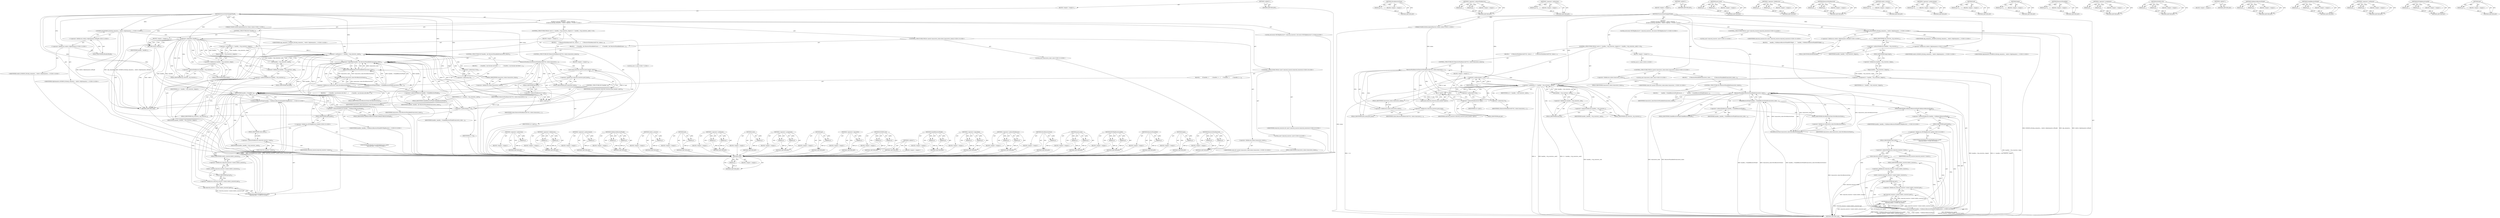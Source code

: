 digraph "push_back" {
vulnerable_207 [label=<(METHOD,state)>];
vulnerable_208 [label=<(PARAM,p1)>];
vulnerable_209 [label=<(BLOCK,&lt;empty&gt;,&lt;empty&gt;)>];
vulnerable_210 [label=<(METHOD_RETURN,ANY)>];
vulnerable_189 [label=<(METHOD,MoveReceiverState)>];
vulnerable_190 [label=<(PARAM,p1)>];
vulnerable_191 [label=<(BLOCK,&lt;empty&gt;,&lt;empty&gt;)>];
vulnerable_192 [label=<(METHOD_RETURN,ANY)>];
vulnerable_144 [label=<(METHOD,&lt;operator&gt;.indirectFieldAccess)>];
vulnerable_145 [label=<(PARAM,p1)>];
vulnerable_146 [label=<(PARAM,p2)>];
vulnerable_147 [label=<(BLOCK,&lt;empty&gt;,&lt;empty&gt;)>];
vulnerable_148 [label=<(METHOD_RETURN,ANY)>];
vulnerable_167 [label=<(METHOD,&lt;operator&gt;.indirection)>];
vulnerable_168 [label=<(PARAM,p1)>];
vulnerable_169 [label=<(BLOCK,&lt;empty&gt;,&lt;empty&gt;)>];
vulnerable_170 [label=<(METHOD_RETURN,ANY)>];
vulnerable_6 [label=<(METHOD,&lt;global&gt;)<SUB>1</SUB>>];
vulnerable_7 [label=<(BLOCK,&lt;empty&gt;,&lt;empty&gt;)<SUB>1</SUB>>];
vulnerable_8 [label=<(METHOD,ProcessStateChangesPlanB)<SUB>1</SUB>>];
vulnerable_9 [label="<(PARAM,WebRtcSetDescriptionObserver::States states)<SUB>1</SUB>>"];
vulnerable_10 [label="<(BLOCK,{
     DCHECK_EQ(sdp_semantics_, webrtc::SdpSem...,{
     DCHECK_EQ(sdp_semantics_, webrtc::SdpSem...)<SUB>1</SUB>>"];
vulnerable_11 [label="<(DCHECK_EQ,DCHECK_EQ(sdp_semantics_, webrtc::SdpSemantics:...)<SUB>2</SUB>>"];
vulnerable_12 [label="<(IDENTIFIER,sdp_semantics_,DCHECK_EQ(sdp_semantics_, webrtc::SdpSemantics:...)<SUB>2</SUB>>"];
vulnerable_13 [label="<(&lt;operator&gt;.fieldAccess,webrtc::SdpSemantics::kPlanB)<SUB>2</SUB>>"];
vulnerable_14 [label="<(&lt;operator&gt;.fieldAccess,webrtc::SdpSemantics)<SUB>2</SUB>>"];
vulnerable_15 [label="<(IDENTIFIER,webrtc,DCHECK_EQ(sdp_semantics_, webrtc::SdpSemantics:...)<SUB>2</SUB>>"];
vulnerable_16 [label="<(IDENTIFIER,SdpSemantics,DCHECK_EQ(sdp_semantics_, webrtc::SdpSemantics:...)<SUB>2</SUB>>"];
vulnerable_17 [label=<(FIELD_IDENTIFIER,kPlanB,kPlanB)<SUB>2</SUB>>];
vulnerable_18 [label="<(LOCAL,std.vector&lt;RTCRtpReceiver*&gt; removed_receivers: std.vector&lt;RTCRtpReceiver*&gt;)<SUB>3</SUB>>"];
vulnerable_19 [label=<(CONTROL_STRUCTURE,FOR,for (auto it = handler_-&gt;rtp_receivers_.begin();it != handler_-&gt;rtp_receivers_.end();++it))<SUB>4</SUB>>];
vulnerable_20 [label=<(BLOCK,&lt;empty&gt;,&lt;empty&gt;)<SUB>4</SUB>>];
vulnerable_21 [label="<(LOCAL,auto it: auto)<SUB>4</SUB>>"];
vulnerable_22 [label=<(&lt;operator&gt;.assignment,it = handler_-&gt;rtp_receivers_.begin())<SUB>4</SUB>>];
vulnerable_23 [label=<(IDENTIFIER,it,it = handler_-&gt;rtp_receivers_.begin())<SUB>4</SUB>>];
vulnerable_24 [label=<(begin,handler_-&gt;rtp_receivers_.begin())<SUB>4</SUB>>];
vulnerable_25 [label=<(&lt;operator&gt;.fieldAccess,handler_-&gt;rtp_receivers_.begin)<SUB>4</SUB>>];
vulnerable_26 [label=<(&lt;operator&gt;.indirectFieldAccess,handler_-&gt;rtp_receivers_)<SUB>4</SUB>>];
vulnerable_27 [label=<(IDENTIFIER,handler_,handler_-&gt;rtp_receivers_.begin())<SUB>4</SUB>>];
vulnerable_28 [label=<(FIELD_IDENTIFIER,rtp_receivers_,rtp_receivers_)<SUB>4</SUB>>];
vulnerable_29 [label=<(FIELD_IDENTIFIER,begin,begin)<SUB>4</SUB>>];
vulnerable_30 [label=<(&lt;operator&gt;.notEquals,it != handler_-&gt;rtp_receivers_.end())<SUB>5</SUB>>];
vulnerable_31 [label=<(IDENTIFIER,it,it != handler_-&gt;rtp_receivers_.end())<SUB>5</SUB>>];
vulnerable_32 [label=<(end,handler_-&gt;rtp_receivers_.end())<SUB>5</SUB>>];
vulnerable_33 [label=<(&lt;operator&gt;.fieldAccess,handler_-&gt;rtp_receivers_.end)<SUB>5</SUB>>];
vulnerable_34 [label=<(&lt;operator&gt;.indirectFieldAccess,handler_-&gt;rtp_receivers_)<SUB>5</SUB>>];
vulnerable_35 [label=<(IDENTIFIER,handler_,handler_-&gt;rtp_receivers_.end())<SUB>5</SUB>>];
vulnerable_36 [label=<(FIELD_IDENTIFIER,rtp_receivers_,rtp_receivers_)<SUB>5</SUB>>];
vulnerable_37 [label=<(FIELD_IDENTIFIER,end,end)<SUB>5</SUB>>];
vulnerable_38 [label=<(&lt;operator&gt;.preIncrement,++it)<SUB>5</SUB>>];
vulnerable_39 [label=<(IDENTIFIER,it,++it)<SUB>5</SUB>>];
vulnerable_40 [label=<(BLOCK,{
      if (ReceiverWasRemoved(*(*it), states.t...,{
      if (ReceiverWasRemoved(*(*it), states.t...)<SUB>5</SUB>>];
vulnerable_41 [label=<(CONTROL_STRUCTURE,IF,if (ReceiverWasRemoved(*(*it), states.transceiver_states)))<SUB>6</SUB>>];
vulnerable_42 [label=<(ReceiverWasRemoved,ReceiverWasRemoved(*(*it), states.transceiver_s...)<SUB>6</SUB>>];
vulnerable_43 [label=<(&lt;operator&gt;.indirection,*(*it))<SUB>6</SUB>>];
vulnerable_44 [label=<(&lt;operator&gt;.indirection,*it)<SUB>6</SUB>>];
vulnerable_45 [label=<(IDENTIFIER,it,ReceiverWasRemoved(*(*it), states.transceiver_s...)<SUB>6</SUB>>];
vulnerable_46 [label=<(&lt;operator&gt;.fieldAccess,states.transceiver_states)<SUB>6</SUB>>];
vulnerable_47 [label=<(IDENTIFIER,states,ReceiverWasRemoved(*(*it), states.transceiver_s...)<SUB>6</SUB>>];
vulnerable_48 [label=<(FIELD_IDENTIFIER,transceiver_states,transceiver_states)<SUB>6</SUB>>];
vulnerable_49 [label=<(BLOCK,&lt;empty&gt;,&lt;empty&gt;)<SUB>7</SUB>>];
vulnerable_50 [label=<(push_back,removed_receivers.push_back(it-&gt;get()))<SUB>7</SUB>>];
vulnerable_51 [label=<(&lt;operator&gt;.fieldAccess,removed_receivers.push_back)<SUB>7</SUB>>];
vulnerable_52 [label=<(IDENTIFIER,removed_receivers,removed_receivers.push_back(it-&gt;get()))<SUB>7</SUB>>];
vulnerable_53 [label=<(FIELD_IDENTIFIER,push_back,push_back)<SUB>7</SUB>>];
vulnerable_54 [label=<(get,it-&gt;get())<SUB>7</SUB>>];
vulnerable_55 [label=<(&lt;operator&gt;.indirectFieldAccess,it-&gt;get)<SUB>7</SUB>>];
vulnerable_56 [label=<(IDENTIFIER,it,it-&gt;get())<SUB>7</SUB>>];
vulnerable_57 [label=<(FIELD_IDENTIFIER,get,get)<SUB>7</SUB>>];
vulnerable_58 [label="<(CONTROL_STRUCTURE,FOR,for (auto&amp; transceiver_state:states.transceiver_states))<SUB>10</SUB>>"];
vulnerable_59 [label=<(&lt;operator&gt;.fieldAccess,states.transceiver_states)<SUB>10</SUB>>];
vulnerable_60 [label="<(IDENTIFIER,states,for (auto&amp; transceiver_state:states.transceiver...)<SUB>10</SUB>>"];
vulnerable_61 [label=<(FIELD_IDENTIFIER,transceiver_states,transceiver_states)<SUB>10</SUB>>];
vulnerable_62 [label="<(LOCAL,auto transceiver_state: auto)<SUB>10</SUB>>"];
vulnerable_63 [label=<(BLOCK,{
      if (ReceiverWasAdded(transceiver_state)...,{
      if (ReceiverWasAdded(transceiver_state)...)<SUB>10</SUB>>];
vulnerable_64 [label=<(CONTROL_STRUCTURE,IF,if (ReceiverWasAdded(transceiver_state)))<SUB>11</SUB>>];
vulnerable_65 [label=<(ReceiverWasAdded,ReceiverWasAdded(transceiver_state))<SUB>11</SUB>>];
vulnerable_66 [label=<(IDENTIFIER,transceiver_state,ReceiverWasAdded(transceiver_state))<SUB>11</SUB>>];
vulnerable_67 [label=<(BLOCK,{
         handler_-&gt;OnAddReceiverPlanB(transce...,{
         handler_-&gt;OnAddReceiverPlanB(transce...)<SUB>11</SUB>>];
vulnerable_68 [label=<(OnAddReceiverPlanB,handler_-&gt;OnAddReceiverPlanB(transceiver_state....)<SUB>12</SUB>>];
vulnerable_69 [label=<(&lt;operator&gt;.indirectFieldAccess,handler_-&gt;OnAddReceiverPlanB)<SUB>12</SUB>>];
vulnerable_70 [label=<(IDENTIFIER,handler_,handler_-&gt;OnAddReceiverPlanB(transceiver_state....)<SUB>12</SUB>>];
vulnerable_71 [label=<(FIELD_IDENTIFIER,OnAddReceiverPlanB,OnAddReceiverPlanB)<SUB>12</SUB>>];
vulnerable_72 [label=<(MoveReceiverState,transceiver_state.MoveReceiverState())<SUB>12</SUB>>];
vulnerable_73 [label=<(&lt;operator&gt;.fieldAccess,transceiver_state.MoveReceiverState)<SUB>12</SUB>>];
vulnerable_74 [label=<(IDENTIFIER,transceiver_state,transceiver_state.MoveReceiverState())<SUB>12</SUB>>];
vulnerable_75 [label=<(FIELD_IDENTIFIER,MoveReceiverState,MoveReceiverState)<SUB>12</SUB>>];
vulnerable_76 [label="<(CONTROL_STRUCTURE,FOR,for (auto* removed_receiver:removed_receivers))<SUB>15</SUB>>"];
vulnerable_77 [label="<(IDENTIFIER,removed_receivers,for (auto* removed_receiver:removed_receivers))<SUB>15</SUB>>"];
vulnerable_78 [label="<(LOCAL,auto* removed_receiver: auto*)<SUB>15</SUB>>"];
vulnerable_79 [label=<(BLOCK,{
      handler_-&gt;OnRemoveReceiverPlanB(RTCRtpR...,{
      handler_-&gt;OnRemoveReceiverPlanB(RTCRtpR...)<SUB>15</SUB>>];
vulnerable_80 [label="<(OnRemoveReceiverPlanB,handler_-&gt;OnRemoveReceiverPlanB(RTCRtpReceiver:...)<SUB>16</SUB>>"];
vulnerable_81 [label=<(&lt;operator&gt;.indirectFieldAccess,handler_-&gt;OnRemoveReceiverPlanB)<SUB>16</SUB>>];
vulnerable_82 [label="<(IDENTIFIER,handler_,handler_-&gt;OnRemoveReceiverPlanB(RTCRtpReceiver:...)<SUB>16</SUB>>"];
vulnerable_83 [label=<(FIELD_IDENTIFIER,OnRemoveReceiverPlanB,OnRemoveReceiverPlanB)<SUB>16</SUB>>];
vulnerable_84 [label="<(RTCRtpReceiver.getId,RTCRtpReceiver::getId(
          removed_receiv...)<SUB>16</SUB>>"];
vulnerable_85 [label="<(&lt;operator&gt;.fieldAccess,RTCRtpReceiver::getId)<SUB>16</SUB>>"];
vulnerable_86 [label="<(IDENTIFIER,RTCRtpReceiver,RTCRtpReceiver::getId(
          removed_receiv...)<SUB>16</SUB>>"];
vulnerable_87 [label=<(FIELD_IDENTIFIER,getId,getId)<SUB>16</SUB>>];
vulnerable_88 [label=<(get,removed_receiver-&gt;state().webrtc_receiver().get())<SUB>17</SUB>>];
vulnerable_89 [label=<(&lt;operator&gt;.fieldAccess,removed_receiver-&gt;state().webrtc_receiver().get)<SUB>17</SUB>>];
vulnerable_90 [label=<(webrtc_receiver,removed_receiver-&gt;state().webrtc_receiver())<SUB>17</SUB>>];
vulnerable_91 [label=<(&lt;operator&gt;.fieldAccess,removed_receiver-&gt;state().webrtc_receiver)<SUB>17</SUB>>];
vulnerable_92 [label=<(state,removed_receiver-&gt;state())<SUB>17</SUB>>];
vulnerable_93 [label=<(&lt;operator&gt;.indirectFieldAccess,removed_receiver-&gt;state)<SUB>17</SUB>>];
vulnerable_94 [label=<(IDENTIFIER,removed_receiver,removed_receiver-&gt;state())<SUB>17</SUB>>];
vulnerable_95 [label=<(FIELD_IDENTIFIER,state,state)<SUB>17</SUB>>];
vulnerable_96 [label=<(FIELD_IDENTIFIER,webrtc_receiver,webrtc_receiver)<SUB>17</SUB>>];
vulnerable_97 [label=<(FIELD_IDENTIFIER,get,get)<SUB>17</SUB>>];
vulnerable_98 [label=<(METHOD_RETURN,void)<SUB>1</SUB>>];
vulnerable_100 [label=<(METHOD_RETURN,ANY)<SUB>1</SUB>>];
vulnerable_171 [label=<(METHOD,push_back)>];
vulnerable_172 [label=<(PARAM,p1)>];
vulnerable_173 [label=<(PARAM,p2)>];
vulnerable_174 [label=<(BLOCK,&lt;empty&gt;,&lt;empty&gt;)>];
vulnerable_175 [label=<(METHOD_RETURN,ANY)>];
vulnerable_130 [label=<(METHOD,&lt;operator&gt;.fieldAccess)>];
vulnerable_131 [label=<(PARAM,p1)>];
vulnerable_132 [label=<(PARAM,p2)>];
vulnerable_133 [label=<(BLOCK,&lt;empty&gt;,&lt;empty&gt;)>];
vulnerable_134 [label=<(METHOD_RETURN,ANY)>];
vulnerable_162 [label=<(METHOD,ReceiverWasRemoved)>];
vulnerable_163 [label=<(PARAM,p1)>];
vulnerable_164 [label=<(PARAM,p2)>];
vulnerable_165 [label=<(BLOCK,&lt;empty&gt;,&lt;empty&gt;)>];
vulnerable_166 [label=<(METHOD_RETURN,ANY)>];
vulnerable_203 [label=<(METHOD,webrtc_receiver)>];
vulnerable_204 [label=<(PARAM,p1)>];
vulnerable_205 [label=<(BLOCK,&lt;empty&gt;,&lt;empty&gt;)>];
vulnerable_206 [label=<(METHOD_RETURN,ANY)>];
vulnerable_158 [label=<(METHOD,&lt;operator&gt;.preIncrement)>];
vulnerable_159 [label=<(PARAM,p1)>];
vulnerable_160 [label=<(BLOCK,&lt;empty&gt;,&lt;empty&gt;)>];
vulnerable_161 [label=<(METHOD_RETURN,ANY)>];
vulnerable_154 [label=<(METHOD,end)>];
vulnerable_155 [label=<(PARAM,p1)>];
vulnerable_156 [label=<(BLOCK,&lt;empty&gt;,&lt;empty&gt;)>];
vulnerable_157 [label=<(METHOD_RETURN,ANY)>];
vulnerable_140 [label=<(METHOD,begin)>];
vulnerable_141 [label=<(PARAM,p1)>];
vulnerable_142 [label=<(BLOCK,&lt;empty&gt;,&lt;empty&gt;)>];
vulnerable_143 [label=<(METHOD_RETURN,ANY)>];
vulnerable_180 [label=<(METHOD,ReceiverWasAdded)>];
vulnerable_181 [label=<(PARAM,p1)>];
vulnerable_182 [label=<(BLOCK,&lt;empty&gt;,&lt;empty&gt;)>];
vulnerable_183 [label=<(METHOD_RETURN,ANY)>];
vulnerable_135 [label=<(METHOD,&lt;operator&gt;.assignment)>];
vulnerable_136 [label=<(PARAM,p1)>];
vulnerable_137 [label=<(PARAM,p2)>];
vulnerable_138 [label=<(BLOCK,&lt;empty&gt;,&lt;empty&gt;)>];
vulnerable_139 [label=<(METHOD_RETURN,ANY)>];
vulnerable_125 [label=<(METHOD,DCHECK_EQ)>];
vulnerable_126 [label=<(PARAM,p1)>];
vulnerable_127 [label=<(PARAM,p2)>];
vulnerable_128 [label=<(BLOCK,&lt;empty&gt;,&lt;empty&gt;)>];
vulnerable_129 [label=<(METHOD_RETURN,ANY)>];
vulnerable_119 [label=<(METHOD,&lt;global&gt;)<SUB>1</SUB>>];
vulnerable_120 [label=<(BLOCK,&lt;empty&gt;,&lt;empty&gt;)>];
vulnerable_121 [label=<(METHOD_RETURN,ANY)>];
vulnerable_193 [label=<(METHOD,OnRemoveReceiverPlanB)>];
vulnerable_194 [label=<(PARAM,p1)>];
vulnerable_195 [label=<(PARAM,p2)>];
vulnerable_196 [label=<(BLOCK,&lt;empty&gt;,&lt;empty&gt;)>];
vulnerable_197 [label=<(METHOD_RETURN,ANY)>];
vulnerable_184 [label=<(METHOD,OnAddReceiverPlanB)>];
vulnerable_185 [label=<(PARAM,p1)>];
vulnerable_186 [label=<(PARAM,p2)>];
vulnerable_187 [label=<(BLOCK,&lt;empty&gt;,&lt;empty&gt;)>];
vulnerable_188 [label=<(METHOD_RETURN,ANY)>];
vulnerable_149 [label=<(METHOD,&lt;operator&gt;.notEquals)>];
vulnerable_150 [label=<(PARAM,p1)>];
vulnerable_151 [label=<(PARAM,p2)>];
vulnerable_152 [label=<(BLOCK,&lt;empty&gt;,&lt;empty&gt;)>];
vulnerable_153 [label=<(METHOD_RETURN,ANY)>];
vulnerable_198 [label=<(METHOD,RTCRtpReceiver.getId)>];
vulnerable_199 [label=<(PARAM,p1)>];
vulnerable_200 [label=<(PARAM,p2)>];
vulnerable_201 [label=<(BLOCK,&lt;empty&gt;,&lt;empty&gt;)>];
vulnerable_202 [label=<(METHOD_RETURN,ANY)>];
vulnerable_176 [label=<(METHOD,get)>];
vulnerable_177 [label=<(PARAM,p1)>];
vulnerable_178 [label=<(BLOCK,&lt;empty&gt;,&lt;empty&gt;)>];
vulnerable_179 [label=<(METHOD_RETURN,ANY)>];
fixed_217 [label=<(METHOD,RTCRtpReceiver.getId)>];
fixed_218 [label=<(PARAM,p1)>];
fixed_219 [label=<(PARAM,p2)>];
fixed_220 [label=<(BLOCK,&lt;empty&gt;,&lt;empty&gt;)>];
fixed_221 [label=<(METHOD_RETURN,ANY)>];
fixed_199 [label=<(METHOD,ReceiverWasAdded)>];
fixed_200 [label=<(PARAM,p1)>];
fixed_201 [label=<(BLOCK,&lt;empty&gt;,&lt;empty&gt;)>];
fixed_202 [label=<(METHOD_RETURN,ANY)>];
fixed_154 [label=<(METHOD,begin)>];
fixed_155 [label=<(PARAM,p1)>];
fixed_156 [label=<(BLOCK,&lt;empty&gt;,&lt;empty&gt;)>];
fixed_157 [label=<(METHOD_RETURN,ANY)>];
fixed_176 [label=<(METHOD,ReceiverWasRemoved)>];
fixed_177 [label=<(PARAM,p1)>];
fixed_178 [label=<(PARAM,p2)>];
fixed_179 [label=<(BLOCK,&lt;empty&gt;,&lt;empty&gt;)>];
fixed_180 [label=<(METHOD_RETURN,ANY)>];
fixed_6 [label=<(METHOD,&lt;global&gt;)<SUB>1</SUB>>];
fixed_7 [label=<(BLOCK,&lt;empty&gt;,&lt;empty&gt;)<SUB>1</SUB>>];
fixed_8 [label=<(METHOD,ProcessStateChangesPlanB)<SUB>1</SUB>>];
fixed_9 [label="<(PARAM,WebRtcSetDescriptionObserver::States states)<SUB>1</SUB>>"];
fixed_10 [label="<(BLOCK,{
     DCHECK_EQ(sdp_semantics_, webrtc::SdpSem...,{
     DCHECK_EQ(sdp_semantics_, webrtc::SdpSem...)<SUB>1</SUB>>"];
fixed_11 [label="<(DCHECK_EQ,DCHECK_EQ(sdp_semantics_, webrtc::SdpSemantics:...)<SUB>2</SUB>>"];
fixed_12 [label="<(IDENTIFIER,sdp_semantics_,DCHECK_EQ(sdp_semantics_, webrtc::SdpSemantics:...)<SUB>2</SUB>>"];
fixed_13 [label="<(&lt;operator&gt;.fieldAccess,webrtc::SdpSemantics::kPlanB)<SUB>2</SUB>>"];
fixed_14 [label="<(&lt;operator&gt;.fieldAccess,webrtc::SdpSemantics)<SUB>2</SUB>>"];
fixed_15 [label="<(IDENTIFIER,webrtc,DCHECK_EQ(sdp_semantics_, webrtc::SdpSemantics:...)<SUB>2</SUB>>"];
fixed_16 [label="<(IDENTIFIER,SdpSemantics,DCHECK_EQ(sdp_semantics_, webrtc::SdpSemantics:...)<SUB>2</SUB>>"];
fixed_17 [label=<(FIELD_IDENTIFIER,kPlanB,kPlanB)<SUB>2</SUB>>];
fixed_18 [label=<(CONTROL_STRUCTURE,IF,if (!handler_))<SUB>3</SUB>>];
fixed_19 [label=<(&lt;operator&gt;.logicalNot,!handler_)<SUB>3</SUB>>];
fixed_20 [label=<(IDENTIFIER,handler_,!handler_)<SUB>3</SUB>>];
fixed_21 [label=<(BLOCK,&lt;empty&gt;,&lt;empty&gt;)<SUB>4</SUB>>];
fixed_22 [label=<(RETURN,return;,return;)<SUB>4</SUB>>];
fixed_23 [label="<(LOCAL,std.vector&lt;RTCRtpReceiver*&gt; removed_receivers: std.vector&lt;RTCRtpReceiver*&gt;)<SUB>6</SUB>>"];
fixed_24 [label=<(CONTROL_STRUCTURE,FOR,for (auto it = handler_-&gt;rtp_receivers_.begin();it != handler_-&gt;rtp_receivers_.end();++it))<SUB>7</SUB>>];
fixed_25 [label=<(BLOCK,&lt;empty&gt;,&lt;empty&gt;)<SUB>7</SUB>>];
fixed_26 [label="<(LOCAL,auto it: auto)<SUB>7</SUB>>"];
fixed_27 [label=<(&lt;operator&gt;.assignment,it = handler_-&gt;rtp_receivers_.begin())<SUB>7</SUB>>];
fixed_28 [label=<(IDENTIFIER,it,it = handler_-&gt;rtp_receivers_.begin())<SUB>7</SUB>>];
fixed_29 [label=<(begin,handler_-&gt;rtp_receivers_.begin())<SUB>7</SUB>>];
fixed_30 [label=<(&lt;operator&gt;.fieldAccess,handler_-&gt;rtp_receivers_.begin)<SUB>7</SUB>>];
fixed_31 [label=<(&lt;operator&gt;.indirectFieldAccess,handler_-&gt;rtp_receivers_)<SUB>7</SUB>>];
fixed_32 [label=<(IDENTIFIER,handler_,handler_-&gt;rtp_receivers_.begin())<SUB>7</SUB>>];
fixed_33 [label=<(FIELD_IDENTIFIER,rtp_receivers_,rtp_receivers_)<SUB>7</SUB>>];
fixed_34 [label=<(FIELD_IDENTIFIER,begin,begin)<SUB>7</SUB>>];
fixed_35 [label=<(&lt;operator&gt;.notEquals,it != handler_-&gt;rtp_receivers_.end())<SUB>8</SUB>>];
fixed_36 [label=<(IDENTIFIER,it,it != handler_-&gt;rtp_receivers_.end())<SUB>8</SUB>>];
fixed_37 [label=<(end,handler_-&gt;rtp_receivers_.end())<SUB>8</SUB>>];
fixed_38 [label=<(&lt;operator&gt;.fieldAccess,handler_-&gt;rtp_receivers_.end)<SUB>8</SUB>>];
fixed_39 [label=<(&lt;operator&gt;.indirectFieldAccess,handler_-&gt;rtp_receivers_)<SUB>8</SUB>>];
fixed_40 [label=<(IDENTIFIER,handler_,handler_-&gt;rtp_receivers_.end())<SUB>8</SUB>>];
fixed_41 [label=<(FIELD_IDENTIFIER,rtp_receivers_,rtp_receivers_)<SUB>8</SUB>>];
fixed_42 [label=<(FIELD_IDENTIFIER,end,end)<SUB>8</SUB>>];
fixed_43 [label=<(&lt;operator&gt;.preIncrement,++it)<SUB>8</SUB>>];
fixed_44 [label=<(IDENTIFIER,it,++it)<SUB>8</SUB>>];
fixed_45 [label=<(BLOCK,{
      if (ReceiverWasRemoved(*(*it), states.t...,{
      if (ReceiverWasRemoved(*(*it), states.t...)<SUB>8</SUB>>];
fixed_46 [label=<(CONTROL_STRUCTURE,IF,if (ReceiverWasRemoved(*(*it), states.transceiver_states)))<SUB>9</SUB>>];
fixed_47 [label=<(ReceiverWasRemoved,ReceiverWasRemoved(*(*it), states.transceiver_s...)<SUB>9</SUB>>];
fixed_48 [label=<(&lt;operator&gt;.indirection,*(*it))<SUB>9</SUB>>];
fixed_49 [label=<(&lt;operator&gt;.indirection,*it)<SUB>9</SUB>>];
fixed_50 [label=<(IDENTIFIER,it,ReceiverWasRemoved(*(*it), states.transceiver_s...)<SUB>9</SUB>>];
fixed_51 [label=<(&lt;operator&gt;.fieldAccess,states.transceiver_states)<SUB>9</SUB>>];
fixed_52 [label=<(IDENTIFIER,states,ReceiverWasRemoved(*(*it), states.transceiver_s...)<SUB>9</SUB>>];
fixed_53 [label=<(FIELD_IDENTIFIER,transceiver_states,transceiver_states)<SUB>9</SUB>>];
fixed_54 [label=<(BLOCK,&lt;empty&gt;,&lt;empty&gt;)<SUB>10</SUB>>];
fixed_55 [label=<(push_back,removed_receivers.push_back(it-&gt;get()))<SUB>10</SUB>>];
fixed_56 [label=<(&lt;operator&gt;.fieldAccess,removed_receivers.push_back)<SUB>10</SUB>>];
fixed_57 [label=<(IDENTIFIER,removed_receivers,removed_receivers.push_back(it-&gt;get()))<SUB>10</SUB>>];
fixed_58 [label=<(FIELD_IDENTIFIER,push_back,push_back)<SUB>10</SUB>>];
fixed_59 [label=<(get,it-&gt;get())<SUB>10</SUB>>];
fixed_60 [label=<(&lt;operator&gt;.indirectFieldAccess,it-&gt;get)<SUB>10</SUB>>];
fixed_61 [label=<(IDENTIFIER,it,it-&gt;get())<SUB>10</SUB>>];
fixed_62 [label=<(FIELD_IDENTIFIER,get,get)<SUB>10</SUB>>];
fixed_63 [label="<(CONTROL_STRUCTURE,FOR,for (auto&amp; transceiver_state:states.transceiver_states))<SUB>13</SUB>>"];
fixed_64 [label=<(&lt;operator&gt;.fieldAccess,states.transceiver_states)<SUB>13</SUB>>];
fixed_65 [label="<(IDENTIFIER,states,for (auto&amp; transceiver_state:states.transceiver...)<SUB>13</SUB>>"];
fixed_66 [label=<(FIELD_IDENTIFIER,transceiver_states,transceiver_states)<SUB>13</SUB>>];
fixed_67 [label="<(LOCAL,auto transceiver_state: auto)<SUB>13</SUB>>"];
fixed_68 [label=<(BLOCK,{
      if (handler_ &amp;&amp; ReceiverWasAdded(transc...,{
      if (handler_ &amp;&amp; ReceiverWasAdded(transc...)<SUB>13</SUB>>];
fixed_69 [label=<(CONTROL_STRUCTURE,IF,if (handler_ &amp;&amp; ReceiverWasAdded(transceiver_state)))<SUB>14</SUB>>];
fixed_70 [label=<(&lt;operator&gt;.logicalAnd,handler_ &amp;&amp; ReceiverWasAdded(transceiver_state))<SUB>14</SUB>>];
fixed_71 [label=<(IDENTIFIER,handler_,handler_ &amp;&amp; ReceiverWasAdded(transceiver_state))<SUB>14</SUB>>];
fixed_72 [label=<(ReceiverWasAdded,ReceiverWasAdded(transceiver_state))<SUB>14</SUB>>];
fixed_73 [label=<(IDENTIFIER,transceiver_state,ReceiverWasAdded(transceiver_state))<SUB>14</SUB>>];
fixed_74 [label=<(BLOCK,{
        // |handler_| can become null after t...,{
        // |handler_| can become null after t...)<SUB>14</SUB>>];
fixed_75 [label=<(OnAddReceiverPlanB,handler_-&gt;OnAddReceiverPlanB(transceiver_state....)<SUB>16</SUB>>];
fixed_76 [label=<(&lt;operator&gt;.indirectFieldAccess,handler_-&gt;OnAddReceiverPlanB)<SUB>16</SUB>>];
fixed_77 [label=<(IDENTIFIER,handler_,handler_-&gt;OnAddReceiverPlanB(transceiver_state....)<SUB>16</SUB>>];
fixed_78 [label=<(FIELD_IDENTIFIER,OnAddReceiverPlanB,OnAddReceiverPlanB)<SUB>16</SUB>>];
fixed_79 [label=<(MoveReceiverState,transceiver_state.MoveReceiverState())<SUB>16</SUB>>];
fixed_80 [label=<(&lt;operator&gt;.fieldAccess,transceiver_state.MoveReceiverState)<SUB>16</SUB>>];
fixed_81 [label=<(IDENTIFIER,transceiver_state,transceiver_state.MoveReceiverState())<SUB>16</SUB>>];
fixed_82 [label=<(FIELD_IDENTIFIER,MoveReceiverState,MoveReceiverState)<SUB>16</SUB>>];
fixed_83 [label="<(CONTROL_STRUCTURE,FOR,for (auto* removed_receiver:removed_receivers))<SUB>19</SUB>>"];
fixed_84 [label="<(IDENTIFIER,removed_receivers,for (auto* removed_receiver:removed_receivers))<SUB>19</SUB>>"];
fixed_85 [label="<(LOCAL,auto* removed_receiver: auto*)<SUB>19</SUB>>"];
fixed_86 [label=<(BLOCK,{
      if (handler_) {
        // |handler_| c...,{
      if (handler_) {
        // |handler_| c...)<SUB>19</SUB>>];
fixed_87 [label=<(CONTROL_STRUCTURE,IF,if (handler_))<SUB>20</SUB>>];
fixed_88 [label=<(IDENTIFIER,handler_,if (handler_))<SUB>20</SUB>>];
fixed_89 [label=<(BLOCK,{
        // |handler_| can become null after t...,{
        // |handler_| can become null after t...)<SUB>20</SUB>>];
fixed_90 [label="<(OnRemoveReceiverPlanB,handler_-&gt;OnRemoveReceiverPlanB(RTCRtpReceiver:...)<SUB>22</SUB>>"];
fixed_91 [label=<(&lt;operator&gt;.indirectFieldAccess,handler_-&gt;OnRemoveReceiverPlanB)<SUB>22</SUB>>];
fixed_92 [label="<(IDENTIFIER,handler_,handler_-&gt;OnRemoveReceiverPlanB(RTCRtpReceiver:...)<SUB>22</SUB>>"];
fixed_93 [label=<(FIELD_IDENTIFIER,OnRemoveReceiverPlanB,OnRemoveReceiverPlanB)<SUB>22</SUB>>];
fixed_94 [label="<(RTCRtpReceiver.getId,RTCRtpReceiver::getId(
            removed_rece...)<SUB>22</SUB>>"];
fixed_95 [label="<(&lt;operator&gt;.fieldAccess,RTCRtpReceiver::getId)<SUB>22</SUB>>"];
fixed_96 [label="<(IDENTIFIER,RTCRtpReceiver,RTCRtpReceiver::getId(
            removed_rece...)<SUB>22</SUB>>"];
fixed_97 [label=<(FIELD_IDENTIFIER,getId,getId)<SUB>22</SUB>>];
fixed_98 [label=<(get,removed_receiver-&gt;state().webrtc_receiver().get())<SUB>23</SUB>>];
fixed_99 [label=<(&lt;operator&gt;.fieldAccess,removed_receiver-&gt;state().webrtc_receiver().get)<SUB>23</SUB>>];
fixed_100 [label=<(webrtc_receiver,removed_receiver-&gt;state().webrtc_receiver())<SUB>23</SUB>>];
fixed_101 [label=<(&lt;operator&gt;.fieldAccess,removed_receiver-&gt;state().webrtc_receiver)<SUB>23</SUB>>];
fixed_102 [label=<(state,removed_receiver-&gt;state())<SUB>23</SUB>>];
fixed_103 [label=<(&lt;operator&gt;.indirectFieldAccess,removed_receiver-&gt;state)<SUB>23</SUB>>];
fixed_104 [label=<(IDENTIFIER,removed_receiver,removed_receiver-&gt;state())<SUB>23</SUB>>];
fixed_105 [label=<(FIELD_IDENTIFIER,state,state)<SUB>23</SUB>>];
fixed_106 [label=<(FIELD_IDENTIFIER,webrtc_receiver,webrtc_receiver)<SUB>23</SUB>>];
fixed_107 [label=<(FIELD_IDENTIFIER,get,get)<SUB>23</SUB>>];
fixed_108 [label=<(METHOD_RETURN,void)<SUB>1</SUB>>];
fixed_110 [label=<(METHOD_RETURN,ANY)<SUB>1</SUB>>];
fixed_181 [label=<(METHOD,&lt;operator&gt;.indirection)>];
fixed_182 [label=<(PARAM,p1)>];
fixed_183 [label=<(BLOCK,&lt;empty&gt;,&lt;empty&gt;)>];
fixed_184 [label=<(METHOD_RETURN,ANY)>];
fixed_140 [label=<(METHOD,&lt;operator&gt;.fieldAccess)>];
fixed_141 [label=<(PARAM,p1)>];
fixed_142 [label=<(PARAM,p2)>];
fixed_143 [label=<(BLOCK,&lt;empty&gt;,&lt;empty&gt;)>];
fixed_144 [label=<(METHOD_RETURN,ANY)>];
fixed_172 [label=<(METHOD,&lt;operator&gt;.preIncrement)>];
fixed_173 [label=<(PARAM,p1)>];
fixed_174 [label=<(BLOCK,&lt;empty&gt;,&lt;empty&gt;)>];
fixed_175 [label=<(METHOD_RETURN,ANY)>];
fixed_212 [label=<(METHOD,OnRemoveReceiverPlanB)>];
fixed_213 [label=<(PARAM,p1)>];
fixed_214 [label=<(PARAM,p2)>];
fixed_215 [label=<(BLOCK,&lt;empty&gt;,&lt;empty&gt;)>];
fixed_216 [label=<(METHOD_RETURN,ANY)>];
fixed_222 [label=<(METHOD,webrtc_receiver)>];
fixed_223 [label=<(PARAM,p1)>];
fixed_224 [label=<(BLOCK,&lt;empty&gt;,&lt;empty&gt;)>];
fixed_225 [label=<(METHOD_RETURN,ANY)>];
fixed_168 [label=<(METHOD,end)>];
fixed_169 [label=<(PARAM,p1)>];
fixed_170 [label=<(BLOCK,&lt;empty&gt;,&lt;empty&gt;)>];
fixed_171 [label=<(METHOD_RETURN,ANY)>];
fixed_163 [label=<(METHOD,&lt;operator&gt;.notEquals)>];
fixed_164 [label=<(PARAM,p1)>];
fixed_165 [label=<(PARAM,p2)>];
fixed_166 [label=<(BLOCK,&lt;empty&gt;,&lt;empty&gt;)>];
fixed_167 [label=<(METHOD_RETURN,ANY)>];
fixed_226 [label=<(METHOD,state)>];
fixed_227 [label=<(PARAM,p1)>];
fixed_228 [label=<(BLOCK,&lt;empty&gt;,&lt;empty&gt;)>];
fixed_229 [label=<(METHOD_RETURN,ANY)>];
fixed_149 [label=<(METHOD,&lt;operator&gt;.assignment)>];
fixed_150 [label=<(PARAM,p1)>];
fixed_151 [label=<(PARAM,p2)>];
fixed_152 [label=<(BLOCK,&lt;empty&gt;,&lt;empty&gt;)>];
fixed_153 [label=<(METHOD_RETURN,ANY)>];
fixed_190 [label=<(METHOD,get)>];
fixed_191 [label=<(PARAM,p1)>];
fixed_192 [label=<(BLOCK,&lt;empty&gt;,&lt;empty&gt;)>];
fixed_193 [label=<(METHOD_RETURN,ANY)>];
fixed_145 [label=<(METHOD,&lt;operator&gt;.logicalNot)>];
fixed_146 [label=<(PARAM,p1)>];
fixed_147 [label=<(BLOCK,&lt;empty&gt;,&lt;empty&gt;)>];
fixed_148 [label=<(METHOD_RETURN,ANY)>];
fixed_135 [label=<(METHOD,DCHECK_EQ)>];
fixed_136 [label=<(PARAM,p1)>];
fixed_137 [label=<(PARAM,p2)>];
fixed_138 [label=<(BLOCK,&lt;empty&gt;,&lt;empty&gt;)>];
fixed_139 [label=<(METHOD_RETURN,ANY)>];
fixed_129 [label=<(METHOD,&lt;global&gt;)<SUB>1</SUB>>];
fixed_130 [label=<(BLOCK,&lt;empty&gt;,&lt;empty&gt;)>];
fixed_131 [label=<(METHOD_RETURN,ANY)>];
fixed_203 [label=<(METHOD,OnAddReceiverPlanB)>];
fixed_204 [label=<(PARAM,p1)>];
fixed_205 [label=<(PARAM,p2)>];
fixed_206 [label=<(BLOCK,&lt;empty&gt;,&lt;empty&gt;)>];
fixed_207 [label=<(METHOD_RETURN,ANY)>];
fixed_194 [label=<(METHOD,&lt;operator&gt;.logicalAnd)>];
fixed_195 [label=<(PARAM,p1)>];
fixed_196 [label=<(PARAM,p2)>];
fixed_197 [label=<(BLOCK,&lt;empty&gt;,&lt;empty&gt;)>];
fixed_198 [label=<(METHOD_RETURN,ANY)>];
fixed_158 [label=<(METHOD,&lt;operator&gt;.indirectFieldAccess)>];
fixed_159 [label=<(PARAM,p1)>];
fixed_160 [label=<(PARAM,p2)>];
fixed_161 [label=<(BLOCK,&lt;empty&gt;,&lt;empty&gt;)>];
fixed_162 [label=<(METHOD_RETURN,ANY)>];
fixed_208 [label=<(METHOD,MoveReceiverState)>];
fixed_209 [label=<(PARAM,p1)>];
fixed_210 [label=<(BLOCK,&lt;empty&gt;,&lt;empty&gt;)>];
fixed_211 [label=<(METHOD_RETURN,ANY)>];
fixed_185 [label=<(METHOD,push_back)>];
fixed_186 [label=<(PARAM,p1)>];
fixed_187 [label=<(PARAM,p2)>];
fixed_188 [label=<(BLOCK,&lt;empty&gt;,&lt;empty&gt;)>];
fixed_189 [label=<(METHOD_RETURN,ANY)>];
vulnerable_207 -> vulnerable_208  [key=0, label="AST: "];
vulnerable_207 -> vulnerable_208  [key=1, label="DDG: "];
vulnerable_207 -> vulnerable_209  [key=0, label="AST: "];
vulnerable_207 -> vulnerable_210  [key=0, label="AST: "];
vulnerable_207 -> vulnerable_210  [key=1, label="CFG: "];
vulnerable_208 -> vulnerable_210  [key=0, label="DDG: p1"];
vulnerable_189 -> vulnerable_190  [key=0, label="AST: "];
vulnerable_189 -> vulnerable_190  [key=1, label="DDG: "];
vulnerable_189 -> vulnerable_191  [key=0, label="AST: "];
vulnerable_189 -> vulnerable_192  [key=0, label="AST: "];
vulnerable_189 -> vulnerable_192  [key=1, label="CFG: "];
vulnerable_190 -> vulnerable_192  [key=0, label="DDG: p1"];
vulnerable_144 -> vulnerable_145  [key=0, label="AST: "];
vulnerable_144 -> vulnerable_145  [key=1, label="DDG: "];
vulnerable_144 -> vulnerable_147  [key=0, label="AST: "];
vulnerable_144 -> vulnerable_146  [key=0, label="AST: "];
vulnerable_144 -> vulnerable_146  [key=1, label="DDG: "];
vulnerable_144 -> vulnerable_148  [key=0, label="AST: "];
vulnerable_144 -> vulnerable_148  [key=1, label="CFG: "];
vulnerable_145 -> vulnerable_148  [key=0, label="DDG: p1"];
vulnerable_146 -> vulnerable_148  [key=0, label="DDG: p2"];
vulnerable_167 -> vulnerable_168  [key=0, label="AST: "];
vulnerable_167 -> vulnerable_168  [key=1, label="DDG: "];
vulnerable_167 -> vulnerable_169  [key=0, label="AST: "];
vulnerable_167 -> vulnerable_170  [key=0, label="AST: "];
vulnerable_167 -> vulnerable_170  [key=1, label="CFG: "];
vulnerable_168 -> vulnerable_170  [key=0, label="DDG: p1"];
vulnerable_6 -> vulnerable_7  [key=0, label="AST: "];
vulnerable_6 -> vulnerable_100  [key=0, label="AST: "];
vulnerable_6 -> vulnerable_100  [key=1, label="CFG: "];
vulnerable_7 -> vulnerable_8  [key=0, label="AST: "];
vulnerable_8 -> vulnerable_9  [key=0, label="AST: "];
vulnerable_8 -> vulnerable_9  [key=1, label="DDG: "];
vulnerable_8 -> vulnerable_10  [key=0, label="AST: "];
vulnerable_8 -> vulnerable_98  [key=0, label="AST: "];
vulnerable_8 -> vulnerable_14  [key=0, label="CFG: "];
vulnerable_8 -> vulnerable_11  [key=0, label="DDG: "];
vulnerable_8 -> vulnerable_30  [key=0, label="DDG: "];
vulnerable_8 -> vulnerable_38  [key=0, label="DDG: "];
vulnerable_8 -> vulnerable_65  [key=0, label="DDG: "];
vulnerable_9 -> vulnerable_98  [key=0, label="DDG: states"];
vulnerable_9 -> vulnerable_42  [key=0, label="DDG: states"];
vulnerable_10 -> vulnerable_11  [key=0, label="AST: "];
vulnerable_10 -> vulnerable_18  [key=0, label="AST: "];
vulnerable_10 -> vulnerable_19  [key=0, label="AST: "];
vulnerable_10 -> vulnerable_58  [key=0, label="AST: "];
vulnerable_10 -> vulnerable_76  [key=0, label="AST: "];
vulnerable_11 -> vulnerable_12  [key=0, label="AST: "];
vulnerable_11 -> vulnerable_13  [key=0, label="AST: "];
vulnerable_11 -> vulnerable_28  [key=0, label="CFG: "];
vulnerable_11 -> vulnerable_98  [key=0, label="DDG: webrtc::SdpSemantics::kPlanB"];
vulnerable_11 -> vulnerable_98  [key=1, label="DDG: DCHECK_EQ(sdp_semantics_, webrtc::SdpSemantics::kPlanB)"];
vulnerable_11 -> vulnerable_98  [key=2, label="DDG: sdp_semantics_"];
vulnerable_13 -> vulnerable_14  [key=0, label="AST: "];
vulnerable_13 -> vulnerable_17  [key=0, label="AST: "];
vulnerable_13 -> vulnerable_11  [key=0, label="CFG: "];
vulnerable_14 -> vulnerable_15  [key=0, label="AST: "];
vulnerable_14 -> vulnerable_16  [key=0, label="AST: "];
vulnerable_14 -> vulnerable_17  [key=0, label="CFG: "];
vulnerable_17 -> vulnerable_13  [key=0, label="CFG: "];
vulnerable_19 -> vulnerable_20  [key=0, label="AST: "];
vulnerable_19 -> vulnerable_30  [key=0, label="AST: "];
vulnerable_19 -> vulnerable_38  [key=0, label="AST: "];
vulnerable_19 -> vulnerable_40  [key=0, label="AST: "];
vulnerable_20 -> vulnerable_21  [key=0, label="AST: "];
vulnerable_20 -> vulnerable_22  [key=0, label="AST: "];
vulnerable_22 -> vulnerable_23  [key=0, label="AST: "];
vulnerable_22 -> vulnerable_24  [key=0, label="AST: "];
vulnerable_22 -> vulnerable_36  [key=0, label="CFG: "];
vulnerable_22 -> vulnerable_98  [key=0, label="DDG: handler_-&gt;rtp_receivers_.begin()"];
vulnerable_22 -> vulnerable_98  [key=1, label="DDG: it = handler_-&gt;rtp_receivers_.begin()"];
vulnerable_22 -> vulnerable_30  [key=0, label="DDG: it"];
vulnerable_24 -> vulnerable_25  [key=0, label="AST: "];
vulnerable_24 -> vulnerable_22  [key=0, label="CFG: "];
vulnerable_24 -> vulnerable_22  [key=1, label="DDG: handler_-&gt;rtp_receivers_.begin"];
vulnerable_24 -> vulnerable_98  [key=0, label="DDG: handler_-&gt;rtp_receivers_.begin"];
vulnerable_25 -> vulnerable_26  [key=0, label="AST: "];
vulnerable_25 -> vulnerable_29  [key=0, label="AST: "];
vulnerable_25 -> vulnerable_24  [key=0, label="CFG: "];
vulnerable_26 -> vulnerable_27  [key=0, label="AST: "];
vulnerable_26 -> vulnerable_28  [key=0, label="AST: "];
vulnerable_26 -> vulnerable_29  [key=0, label="CFG: "];
vulnerable_28 -> vulnerable_26  [key=0, label="CFG: "];
vulnerable_29 -> vulnerable_25  [key=0, label="CFG: "];
vulnerable_30 -> vulnerable_31  [key=0, label="AST: "];
vulnerable_30 -> vulnerable_32  [key=0, label="AST: "];
vulnerable_30 -> vulnerable_32  [key=1, label="CDG: "];
vulnerable_30 -> vulnerable_44  [key=0, label="CFG: "];
vulnerable_30 -> vulnerable_44  [key=1, label="CDG: "];
vulnerable_30 -> vulnerable_65  [key=0, label="CFG: "];
vulnerable_30 -> vulnerable_98  [key=0, label="DDG: it"];
vulnerable_30 -> vulnerable_98  [key=1, label="DDG: handler_-&gt;rtp_receivers_.end()"];
vulnerable_30 -> vulnerable_98  [key=2, label="DDG: it != handler_-&gt;rtp_receivers_.end()"];
vulnerable_30 -> vulnerable_38  [key=0, label="DDG: it"];
vulnerable_30 -> vulnerable_38  [key=1, label="CDG: "];
vulnerable_30 -> vulnerable_54  [key=0, label="DDG: it"];
vulnerable_30 -> vulnerable_30  [key=0, label="CDG: "];
vulnerable_30 -> vulnerable_34  [key=0, label="CDG: "];
vulnerable_30 -> vulnerable_48  [key=0, label="CDG: "];
vulnerable_30 -> vulnerable_42  [key=0, label="CDG: "];
vulnerable_30 -> vulnerable_37  [key=0, label="CDG: "];
vulnerable_30 -> vulnerable_46  [key=0, label="CDG: "];
vulnerable_30 -> vulnerable_43  [key=0, label="CDG: "];
vulnerable_30 -> vulnerable_33  [key=0, label="CDG: "];
vulnerable_30 -> vulnerable_36  [key=0, label="CDG: "];
vulnerable_32 -> vulnerable_33  [key=0, label="AST: "];
vulnerable_32 -> vulnerable_30  [key=0, label="CFG: "];
vulnerable_32 -> vulnerable_30  [key=1, label="DDG: handler_-&gt;rtp_receivers_.end"];
vulnerable_32 -> vulnerable_98  [key=0, label="DDG: handler_-&gt;rtp_receivers_.end"];
vulnerable_33 -> vulnerable_34  [key=0, label="AST: "];
vulnerable_33 -> vulnerable_37  [key=0, label="AST: "];
vulnerable_33 -> vulnerable_32  [key=0, label="CFG: "];
vulnerable_34 -> vulnerable_35  [key=0, label="AST: "];
vulnerable_34 -> vulnerable_36  [key=0, label="AST: "];
vulnerable_34 -> vulnerable_37  [key=0, label="CFG: "];
vulnerable_36 -> vulnerable_34  [key=0, label="CFG: "];
vulnerable_37 -> vulnerable_33  [key=0, label="CFG: "];
vulnerable_38 -> vulnerable_39  [key=0, label="AST: "];
vulnerable_38 -> vulnerable_36  [key=0, label="CFG: "];
vulnerable_38 -> vulnerable_98  [key=0, label="DDG: ++it"];
vulnerable_38 -> vulnerable_30  [key=0, label="DDG: it"];
vulnerable_40 -> vulnerable_41  [key=0, label="AST: "];
vulnerable_41 -> vulnerable_42  [key=0, label="AST: "];
vulnerable_41 -> vulnerable_49  [key=0, label="AST: "];
vulnerable_42 -> vulnerable_43  [key=0, label="AST: "];
vulnerable_42 -> vulnerable_46  [key=0, label="AST: "];
vulnerable_42 -> vulnerable_53  [key=0, label="CFG: "];
vulnerable_42 -> vulnerable_53  [key=1, label="CDG: "];
vulnerable_42 -> vulnerable_38  [key=0, label="CFG: "];
vulnerable_42 -> vulnerable_51  [key=0, label="CDG: "];
vulnerable_42 -> vulnerable_57  [key=0, label="CDG: "];
vulnerable_42 -> vulnerable_50  [key=0, label="CDG: "];
vulnerable_42 -> vulnerable_54  [key=0, label="CDG: "];
vulnerable_42 -> vulnerable_55  [key=0, label="CDG: "];
vulnerable_43 -> vulnerable_44  [key=0, label="AST: "];
vulnerable_43 -> vulnerable_48  [key=0, label="CFG: "];
vulnerable_44 -> vulnerable_45  [key=0, label="AST: "];
vulnerable_44 -> vulnerable_43  [key=0, label="CFG: "];
vulnerable_46 -> vulnerable_47  [key=0, label="AST: "];
vulnerable_46 -> vulnerable_48  [key=0, label="AST: "];
vulnerable_46 -> vulnerable_42  [key=0, label="CFG: "];
vulnerable_48 -> vulnerable_46  [key=0, label="CFG: "];
vulnerable_49 -> vulnerable_50  [key=0, label="AST: "];
vulnerable_50 -> vulnerable_51  [key=0, label="AST: "];
vulnerable_50 -> vulnerable_54  [key=0, label="AST: "];
vulnerable_50 -> vulnerable_38  [key=0, label="CFG: "];
vulnerable_51 -> vulnerable_52  [key=0, label="AST: "];
vulnerable_51 -> vulnerable_53  [key=0, label="AST: "];
vulnerable_51 -> vulnerable_57  [key=0, label="CFG: "];
vulnerable_53 -> vulnerable_51  [key=0, label="CFG: "];
vulnerable_54 -> vulnerable_55  [key=0, label="AST: "];
vulnerable_54 -> vulnerable_50  [key=0, label="CFG: "];
vulnerable_54 -> vulnerable_50  [key=1, label="DDG: it-&gt;get"];
vulnerable_54 -> vulnerable_30  [key=0, label="DDG: it-&gt;get"];
vulnerable_54 -> vulnerable_38  [key=0, label="DDG: it-&gt;get"];
vulnerable_55 -> vulnerable_56  [key=0, label="AST: "];
vulnerable_55 -> vulnerable_57  [key=0, label="AST: "];
vulnerable_55 -> vulnerable_54  [key=0, label="CFG: "];
vulnerable_57 -> vulnerable_55  [key=0, label="CFG: "];
vulnerable_58 -> vulnerable_59  [key=0, label="AST: "];
vulnerable_58 -> vulnerable_62  [key=0, label="AST: "];
vulnerable_58 -> vulnerable_63  [key=0, label="AST: "];
vulnerable_59 -> vulnerable_60  [key=0, label="AST: "];
vulnerable_59 -> vulnerable_61  [key=0, label="AST: "];
vulnerable_63 -> vulnerable_64  [key=0, label="AST: "];
vulnerable_64 -> vulnerable_65  [key=0, label="AST: "];
vulnerable_64 -> vulnerable_67  [key=0, label="AST: "];
vulnerable_65 -> vulnerable_66  [key=0, label="AST: "];
vulnerable_65 -> vulnerable_65  [key=0, label="CFG: "];
vulnerable_65 -> vulnerable_65  [key=1, label="CDG: "];
vulnerable_65 -> vulnerable_71  [key=0, label="CFG: "];
vulnerable_65 -> vulnerable_71  [key=1, label="CDG: "];
vulnerable_65 -> vulnerable_83  [key=0, label="CFG: "];
vulnerable_65 -> vulnerable_98  [key=0, label="DDG: transceiver_state"];
vulnerable_65 -> vulnerable_98  [key=1, label="DDG: ReceiverWasAdded(transceiver_state)"];
vulnerable_65 -> vulnerable_72  [key=0, label="DDG: transceiver_state"];
vulnerable_65 -> vulnerable_72  [key=1, label="CDG: "];
vulnerable_65 -> vulnerable_68  [key=0, label="CDG: "];
vulnerable_65 -> vulnerable_73  [key=0, label="CDG: "];
vulnerable_65 -> vulnerable_75  [key=0, label="CDG: "];
vulnerable_65 -> vulnerable_69  [key=0, label="CDG: "];
vulnerable_67 -> vulnerable_68  [key=0, label="AST: "];
vulnerable_68 -> vulnerable_69  [key=0, label="AST: "];
vulnerable_68 -> vulnerable_72  [key=0, label="AST: "];
vulnerable_68 -> vulnerable_65  [key=0, label="CFG: "];
vulnerable_68 -> vulnerable_65  [key=1, label="CDG: "];
vulnerable_68 -> vulnerable_83  [key=0, label="CFG: "];
vulnerable_68 -> vulnerable_98  [key=0, label="DDG: handler_-&gt;OnAddReceiverPlanB"];
vulnerable_68 -> vulnerable_98  [key=1, label="DDG: transceiver_state.MoveReceiverState()"];
vulnerable_68 -> vulnerable_98  [key=2, label="DDG: handler_-&gt;OnAddReceiverPlanB(transceiver_state.MoveReceiverState())"];
vulnerable_69 -> vulnerable_70  [key=0, label="AST: "];
vulnerable_69 -> vulnerable_71  [key=0, label="AST: "];
vulnerable_69 -> vulnerable_75  [key=0, label="CFG: "];
vulnerable_71 -> vulnerable_69  [key=0, label="CFG: "];
vulnerable_72 -> vulnerable_73  [key=0, label="AST: "];
vulnerable_72 -> vulnerable_68  [key=0, label="CFG: "];
vulnerable_72 -> vulnerable_68  [key=1, label="DDG: transceiver_state.MoveReceiverState"];
vulnerable_72 -> vulnerable_98  [key=0, label="DDG: transceiver_state.MoveReceiverState"];
vulnerable_72 -> vulnerable_65  [key=0, label="DDG: transceiver_state.MoveReceiverState"];
vulnerable_73 -> vulnerable_74  [key=0, label="AST: "];
vulnerable_73 -> vulnerable_75  [key=0, label="AST: "];
vulnerable_73 -> vulnerable_72  [key=0, label="CFG: "];
vulnerable_75 -> vulnerable_73  [key=0, label="CFG: "];
vulnerable_76 -> vulnerable_77  [key=0, label="AST: "];
vulnerable_76 -> vulnerable_78  [key=0, label="AST: "];
vulnerable_76 -> vulnerable_79  [key=0, label="AST: "];
vulnerable_79 -> vulnerable_80  [key=0, label="AST: "];
vulnerable_80 -> vulnerable_81  [key=0, label="AST: "];
vulnerable_80 -> vulnerable_81  [key=1, label="CDG: "];
vulnerable_80 -> vulnerable_84  [key=0, label="AST: "];
vulnerable_80 -> vulnerable_84  [key=1, label="CDG: "];
vulnerable_80 -> vulnerable_98  [key=0, label="CFG: "];
vulnerable_80 -> vulnerable_98  [key=1, label="DDG: handler_-&gt;OnRemoveReceiverPlanB"];
vulnerable_80 -> vulnerable_98  [key=2, label="DDG: RTCRtpReceiver::getId(
          removed_receiver-&gt;state().webrtc_receiver().get())"];
vulnerable_80 -> vulnerable_98  [key=3, label="DDG: handler_-&gt;OnRemoveReceiverPlanB(RTCRtpReceiver::getId(
          removed_receiver-&gt;state().webrtc_receiver().get()))"];
vulnerable_80 -> vulnerable_83  [key=0, label="CFG: "];
vulnerable_80 -> vulnerable_83  [key=1, label="CDG: "];
vulnerable_80 -> vulnerable_96  [key=0, label="CDG: "];
vulnerable_80 -> vulnerable_89  [key=0, label="CDG: "];
vulnerable_80 -> vulnerable_85  [key=0, label="CDG: "];
vulnerable_80 -> vulnerable_95  [key=0, label="CDG: "];
vulnerable_80 -> vulnerable_92  [key=0, label="CDG: "];
vulnerable_80 -> vulnerable_87  [key=0, label="CDG: "];
vulnerable_80 -> vulnerable_97  [key=0, label="CDG: "];
vulnerable_80 -> vulnerable_91  [key=0, label="CDG: "];
vulnerable_80 -> vulnerable_93  [key=0, label="CDG: "];
vulnerable_80 -> vulnerable_90  [key=0, label="CDG: "];
vulnerable_80 -> vulnerable_80  [key=0, label="CDG: "];
vulnerable_80 -> vulnerable_88  [key=0, label="CDG: "];
vulnerable_81 -> vulnerable_82  [key=0, label="AST: "];
vulnerable_81 -> vulnerable_83  [key=0, label="AST: "];
vulnerable_81 -> vulnerable_87  [key=0, label="CFG: "];
vulnerable_83 -> vulnerable_81  [key=0, label="CFG: "];
vulnerable_84 -> vulnerable_85  [key=0, label="AST: "];
vulnerable_84 -> vulnerable_88  [key=0, label="AST: "];
vulnerable_84 -> vulnerable_80  [key=0, label="CFG: "];
vulnerable_84 -> vulnerable_80  [key=1, label="DDG: RTCRtpReceiver::getId"];
vulnerable_84 -> vulnerable_80  [key=2, label="DDG: removed_receiver-&gt;state().webrtc_receiver().get()"];
vulnerable_84 -> vulnerable_98  [key=0, label="DDG: RTCRtpReceiver::getId"];
vulnerable_84 -> vulnerable_98  [key=1, label="DDG: removed_receiver-&gt;state().webrtc_receiver().get()"];
vulnerable_85 -> vulnerable_86  [key=0, label="AST: "];
vulnerable_85 -> vulnerable_87  [key=0, label="AST: "];
vulnerable_85 -> vulnerable_95  [key=0, label="CFG: "];
vulnerable_87 -> vulnerable_85  [key=0, label="CFG: "];
vulnerable_88 -> vulnerable_89  [key=0, label="AST: "];
vulnerable_88 -> vulnerable_84  [key=0, label="CFG: "];
vulnerable_88 -> vulnerable_84  [key=1, label="DDG: removed_receiver-&gt;state().webrtc_receiver().get"];
vulnerable_88 -> vulnerable_98  [key=0, label="DDG: removed_receiver-&gt;state().webrtc_receiver().get"];
vulnerable_89 -> vulnerable_90  [key=0, label="AST: "];
vulnerable_89 -> vulnerable_97  [key=0, label="AST: "];
vulnerable_89 -> vulnerable_88  [key=0, label="CFG: "];
vulnerable_90 -> vulnerable_91  [key=0, label="AST: "];
vulnerable_90 -> vulnerable_97  [key=0, label="CFG: "];
vulnerable_90 -> vulnerable_98  [key=0, label="DDG: removed_receiver-&gt;state().webrtc_receiver"];
vulnerable_91 -> vulnerable_92  [key=0, label="AST: "];
vulnerable_91 -> vulnerable_96  [key=0, label="AST: "];
vulnerable_91 -> vulnerable_90  [key=0, label="CFG: "];
vulnerable_92 -> vulnerable_93  [key=0, label="AST: "];
vulnerable_92 -> vulnerable_96  [key=0, label="CFG: "];
vulnerable_92 -> vulnerable_98  [key=0, label="DDG: removed_receiver-&gt;state"];
vulnerable_93 -> vulnerable_94  [key=0, label="AST: "];
vulnerable_93 -> vulnerable_95  [key=0, label="AST: "];
vulnerable_93 -> vulnerable_92  [key=0, label="CFG: "];
vulnerable_95 -> vulnerable_93  [key=0, label="CFG: "];
vulnerable_96 -> vulnerable_91  [key=0, label="CFG: "];
vulnerable_97 -> vulnerable_89  [key=0, label="CFG: "];
vulnerable_171 -> vulnerable_172  [key=0, label="AST: "];
vulnerable_171 -> vulnerable_172  [key=1, label="DDG: "];
vulnerable_171 -> vulnerable_174  [key=0, label="AST: "];
vulnerable_171 -> vulnerable_173  [key=0, label="AST: "];
vulnerable_171 -> vulnerable_173  [key=1, label="DDG: "];
vulnerable_171 -> vulnerable_175  [key=0, label="AST: "];
vulnerable_171 -> vulnerable_175  [key=1, label="CFG: "];
vulnerable_172 -> vulnerable_175  [key=0, label="DDG: p1"];
vulnerable_173 -> vulnerable_175  [key=0, label="DDG: p2"];
vulnerable_130 -> vulnerable_131  [key=0, label="AST: "];
vulnerable_130 -> vulnerable_131  [key=1, label="DDG: "];
vulnerable_130 -> vulnerable_133  [key=0, label="AST: "];
vulnerable_130 -> vulnerable_132  [key=0, label="AST: "];
vulnerable_130 -> vulnerable_132  [key=1, label="DDG: "];
vulnerable_130 -> vulnerable_134  [key=0, label="AST: "];
vulnerable_130 -> vulnerable_134  [key=1, label="CFG: "];
vulnerable_131 -> vulnerable_134  [key=0, label="DDG: p1"];
vulnerable_132 -> vulnerable_134  [key=0, label="DDG: p2"];
vulnerable_162 -> vulnerable_163  [key=0, label="AST: "];
vulnerable_162 -> vulnerable_163  [key=1, label="DDG: "];
vulnerable_162 -> vulnerable_165  [key=0, label="AST: "];
vulnerable_162 -> vulnerable_164  [key=0, label="AST: "];
vulnerable_162 -> vulnerable_164  [key=1, label="DDG: "];
vulnerable_162 -> vulnerable_166  [key=0, label="AST: "];
vulnerable_162 -> vulnerable_166  [key=1, label="CFG: "];
vulnerable_163 -> vulnerable_166  [key=0, label="DDG: p1"];
vulnerable_164 -> vulnerable_166  [key=0, label="DDG: p2"];
vulnerable_203 -> vulnerable_204  [key=0, label="AST: "];
vulnerable_203 -> vulnerable_204  [key=1, label="DDG: "];
vulnerable_203 -> vulnerable_205  [key=0, label="AST: "];
vulnerable_203 -> vulnerable_206  [key=0, label="AST: "];
vulnerable_203 -> vulnerable_206  [key=1, label="CFG: "];
vulnerable_204 -> vulnerable_206  [key=0, label="DDG: p1"];
vulnerable_158 -> vulnerable_159  [key=0, label="AST: "];
vulnerable_158 -> vulnerable_159  [key=1, label="DDG: "];
vulnerable_158 -> vulnerable_160  [key=0, label="AST: "];
vulnerable_158 -> vulnerable_161  [key=0, label="AST: "];
vulnerable_158 -> vulnerable_161  [key=1, label="CFG: "];
vulnerable_159 -> vulnerable_161  [key=0, label="DDG: p1"];
vulnerable_154 -> vulnerable_155  [key=0, label="AST: "];
vulnerable_154 -> vulnerable_155  [key=1, label="DDG: "];
vulnerable_154 -> vulnerable_156  [key=0, label="AST: "];
vulnerable_154 -> vulnerable_157  [key=0, label="AST: "];
vulnerable_154 -> vulnerable_157  [key=1, label="CFG: "];
vulnerable_155 -> vulnerable_157  [key=0, label="DDG: p1"];
vulnerable_140 -> vulnerable_141  [key=0, label="AST: "];
vulnerable_140 -> vulnerable_141  [key=1, label="DDG: "];
vulnerable_140 -> vulnerable_142  [key=0, label="AST: "];
vulnerable_140 -> vulnerable_143  [key=0, label="AST: "];
vulnerable_140 -> vulnerable_143  [key=1, label="CFG: "];
vulnerable_141 -> vulnerable_143  [key=0, label="DDG: p1"];
vulnerable_180 -> vulnerable_181  [key=0, label="AST: "];
vulnerable_180 -> vulnerable_181  [key=1, label="DDG: "];
vulnerable_180 -> vulnerable_182  [key=0, label="AST: "];
vulnerable_180 -> vulnerable_183  [key=0, label="AST: "];
vulnerable_180 -> vulnerable_183  [key=1, label="CFG: "];
vulnerable_181 -> vulnerable_183  [key=0, label="DDG: p1"];
vulnerable_135 -> vulnerable_136  [key=0, label="AST: "];
vulnerable_135 -> vulnerable_136  [key=1, label="DDG: "];
vulnerable_135 -> vulnerable_138  [key=0, label="AST: "];
vulnerable_135 -> vulnerable_137  [key=0, label="AST: "];
vulnerable_135 -> vulnerable_137  [key=1, label="DDG: "];
vulnerable_135 -> vulnerable_139  [key=0, label="AST: "];
vulnerable_135 -> vulnerable_139  [key=1, label="CFG: "];
vulnerable_136 -> vulnerable_139  [key=0, label="DDG: p1"];
vulnerable_137 -> vulnerable_139  [key=0, label="DDG: p2"];
vulnerable_125 -> vulnerable_126  [key=0, label="AST: "];
vulnerable_125 -> vulnerable_126  [key=1, label="DDG: "];
vulnerable_125 -> vulnerable_128  [key=0, label="AST: "];
vulnerable_125 -> vulnerable_127  [key=0, label="AST: "];
vulnerable_125 -> vulnerable_127  [key=1, label="DDG: "];
vulnerable_125 -> vulnerable_129  [key=0, label="AST: "];
vulnerable_125 -> vulnerable_129  [key=1, label="CFG: "];
vulnerable_126 -> vulnerable_129  [key=0, label="DDG: p1"];
vulnerable_127 -> vulnerable_129  [key=0, label="DDG: p2"];
vulnerable_119 -> vulnerable_120  [key=0, label="AST: "];
vulnerable_119 -> vulnerable_121  [key=0, label="AST: "];
vulnerable_119 -> vulnerable_121  [key=1, label="CFG: "];
vulnerable_193 -> vulnerable_194  [key=0, label="AST: "];
vulnerable_193 -> vulnerable_194  [key=1, label="DDG: "];
vulnerable_193 -> vulnerable_196  [key=0, label="AST: "];
vulnerable_193 -> vulnerable_195  [key=0, label="AST: "];
vulnerable_193 -> vulnerable_195  [key=1, label="DDG: "];
vulnerable_193 -> vulnerable_197  [key=0, label="AST: "];
vulnerable_193 -> vulnerable_197  [key=1, label="CFG: "];
vulnerable_194 -> vulnerable_197  [key=0, label="DDG: p1"];
vulnerable_195 -> vulnerable_197  [key=0, label="DDG: p2"];
vulnerable_184 -> vulnerable_185  [key=0, label="AST: "];
vulnerable_184 -> vulnerable_185  [key=1, label="DDG: "];
vulnerable_184 -> vulnerable_187  [key=0, label="AST: "];
vulnerable_184 -> vulnerable_186  [key=0, label="AST: "];
vulnerable_184 -> vulnerable_186  [key=1, label="DDG: "];
vulnerable_184 -> vulnerable_188  [key=0, label="AST: "];
vulnerable_184 -> vulnerable_188  [key=1, label="CFG: "];
vulnerable_185 -> vulnerable_188  [key=0, label="DDG: p1"];
vulnerable_186 -> vulnerable_188  [key=0, label="DDG: p2"];
vulnerable_149 -> vulnerable_150  [key=0, label="AST: "];
vulnerable_149 -> vulnerable_150  [key=1, label="DDG: "];
vulnerable_149 -> vulnerable_152  [key=0, label="AST: "];
vulnerable_149 -> vulnerable_151  [key=0, label="AST: "];
vulnerable_149 -> vulnerable_151  [key=1, label="DDG: "];
vulnerable_149 -> vulnerable_153  [key=0, label="AST: "];
vulnerable_149 -> vulnerable_153  [key=1, label="CFG: "];
vulnerable_150 -> vulnerable_153  [key=0, label="DDG: p1"];
vulnerable_151 -> vulnerable_153  [key=0, label="DDG: p2"];
vulnerable_198 -> vulnerable_199  [key=0, label="AST: "];
vulnerable_198 -> vulnerable_199  [key=1, label="DDG: "];
vulnerable_198 -> vulnerable_201  [key=0, label="AST: "];
vulnerable_198 -> vulnerable_200  [key=0, label="AST: "];
vulnerable_198 -> vulnerable_200  [key=1, label="DDG: "];
vulnerable_198 -> vulnerable_202  [key=0, label="AST: "];
vulnerable_198 -> vulnerable_202  [key=1, label="CFG: "];
vulnerable_199 -> vulnerable_202  [key=0, label="DDG: p1"];
vulnerable_200 -> vulnerable_202  [key=0, label="DDG: p2"];
vulnerable_176 -> vulnerable_177  [key=0, label="AST: "];
vulnerable_176 -> vulnerable_177  [key=1, label="DDG: "];
vulnerable_176 -> vulnerable_178  [key=0, label="AST: "];
vulnerable_176 -> vulnerable_179  [key=0, label="AST: "];
vulnerable_176 -> vulnerable_179  [key=1, label="CFG: "];
vulnerable_177 -> vulnerable_179  [key=0, label="DDG: p1"];
fixed_217 -> fixed_218  [key=0, label="AST: "];
fixed_217 -> fixed_218  [key=1, label="DDG: "];
fixed_217 -> fixed_220  [key=0, label="AST: "];
fixed_217 -> fixed_219  [key=0, label="AST: "];
fixed_217 -> fixed_219  [key=1, label="DDG: "];
fixed_217 -> fixed_221  [key=0, label="AST: "];
fixed_217 -> fixed_221  [key=1, label="CFG: "];
fixed_218 -> fixed_221  [key=0, label="DDG: p1"];
fixed_219 -> fixed_221  [key=0, label="DDG: p2"];
fixed_220 -> vulnerable_207  [key=0];
fixed_221 -> vulnerable_207  [key=0];
fixed_199 -> fixed_200  [key=0, label="AST: "];
fixed_199 -> fixed_200  [key=1, label="DDG: "];
fixed_199 -> fixed_201  [key=0, label="AST: "];
fixed_199 -> fixed_202  [key=0, label="AST: "];
fixed_199 -> fixed_202  [key=1, label="CFG: "];
fixed_200 -> fixed_202  [key=0, label="DDG: p1"];
fixed_201 -> vulnerable_207  [key=0];
fixed_202 -> vulnerable_207  [key=0];
fixed_154 -> fixed_155  [key=0, label="AST: "];
fixed_154 -> fixed_155  [key=1, label="DDG: "];
fixed_154 -> fixed_156  [key=0, label="AST: "];
fixed_154 -> fixed_157  [key=0, label="AST: "];
fixed_154 -> fixed_157  [key=1, label="CFG: "];
fixed_155 -> fixed_157  [key=0, label="DDG: p1"];
fixed_156 -> vulnerable_207  [key=0];
fixed_157 -> vulnerable_207  [key=0];
fixed_176 -> fixed_177  [key=0, label="AST: "];
fixed_176 -> fixed_177  [key=1, label="DDG: "];
fixed_176 -> fixed_179  [key=0, label="AST: "];
fixed_176 -> fixed_178  [key=0, label="AST: "];
fixed_176 -> fixed_178  [key=1, label="DDG: "];
fixed_176 -> fixed_180  [key=0, label="AST: "];
fixed_176 -> fixed_180  [key=1, label="CFG: "];
fixed_177 -> fixed_180  [key=0, label="DDG: p1"];
fixed_178 -> fixed_180  [key=0, label="DDG: p2"];
fixed_179 -> vulnerable_207  [key=0];
fixed_180 -> vulnerable_207  [key=0];
fixed_6 -> fixed_7  [key=0, label="AST: "];
fixed_6 -> fixed_110  [key=0, label="AST: "];
fixed_6 -> fixed_110  [key=1, label="CFG: "];
fixed_7 -> fixed_8  [key=0, label="AST: "];
fixed_8 -> fixed_9  [key=0, label="AST: "];
fixed_8 -> fixed_9  [key=1, label="DDG: "];
fixed_8 -> fixed_10  [key=0, label="AST: "];
fixed_8 -> fixed_108  [key=0, label="AST: "];
fixed_8 -> fixed_14  [key=0, label="CFG: "];
fixed_8 -> fixed_11  [key=0, label="DDG: "];
fixed_8 -> fixed_19  [key=0, label="DDG: "];
fixed_8 -> fixed_22  [key=0, label="DDG: "];
fixed_8 -> fixed_35  [key=0, label="DDG: "];
fixed_8 -> fixed_43  [key=0, label="DDG: "];
fixed_8 -> fixed_88  [key=0, label="DDG: "];
fixed_8 -> fixed_70  [key=0, label="DDG: "];
fixed_8 -> fixed_72  [key=0, label="DDG: "];
fixed_9 -> fixed_108  [key=0, label="DDG: states"];
fixed_9 -> fixed_47  [key=0, label="DDG: states"];
fixed_10 -> fixed_11  [key=0, label="AST: "];
fixed_10 -> fixed_18  [key=0, label="AST: "];
fixed_10 -> fixed_23  [key=0, label="AST: "];
fixed_10 -> fixed_24  [key=0, label="AST: "];
fixed_10 -> fixed_63  [key=0, label="AST: "];
fixed_10 -> fixed_83  [key=0, label="AST: "];
fixed_11 -> fixed_12  [key=0, label="AST: "];
fixed_11 -> fixed_13  [key=0, label="AST: "];
fixed_11 -> fixed_19  [key=0, label="CFG: "];
fixed_11 -> fixed_108  [key=0, label="DDG: webrtc::SdpSemantics::kPlanB"];
fixed_11 -> fixed_108  [key=1, label="DDG: DCHECK_EQ(sdp_semantics_, webrtc::SdpSemantics::kPlanB)"];
fixed_11 -> fixed_108  [key=2, label="DDG: sdp_semantics_"];
fixed_12 -> vulnerable_207  [key=0];
fixed_13 -> fixed_14  [key=0, label="AST: "];
fixed_13 -> fixed_17  [key=0, label="AST: "];
fixed_13 -> fixed_11  [key=0, label="CFG: "];
fixed_14 -> fixed_15  [key=0, label="AST: "];
fixed_14 -> fixed_16  [key=0, label="AST: "];
fixed_14 -> fixed_17  [key=0, label="CFG: "];
fixed_15 -> vulnerable_207  [key=0];
fixed_16 -> vulnerable_207  [key=0];
fixed_17 -> fixed_13  [key=0, label="CFG: "];
fixed_18 -> fixed_19  [key=0, label="AST: "];
fixed_18 -> fixed_21  [key=0, label="AST: "];
fixed_19 -> fixed_20  [key=0, label="AST: "];
fixed_19 -> fixed_22  [key=0, label="CFG: "];
fixed_19 -> fixed_22  [key=1, label="CDG: "];
fixed_19 -> fixed_33  [key=0, label="CFG: "];
fixed_19 -> fixed_33  [key=1, label="CDG: "];
fixed_19 -> fixed_108  [key=0, label="DDG: handler_"];
fixed_19 -> fixed_108  [key=1, label="DDG: !handler_"];
fixed_19 -> fixed_70  [key=0, label="DDG: handler_"];
fixed_19 -> fixed_70  [key=1, label="CDG: "];
fixed_19 -> fixed_30  [key=0, label="CDG: "];
fixed_19 -> fixed_34  [key=0, label="CDG: "];
fixed_19 -> fixed_42  [key=0, label="CDG: "];
fixed_19 -> fixed_37  [key=0, label="CDG: "];
fixed_19 -> fixed_38  [key=0, label="CDG: "];
fixed_19 -> fixed_27  [key=0, label="CDG: "];
fixed_19 -> fixed_29  [key=0, label="CDG: "];
fixed_19 -> fixed_35  [key=0, label="CDG: "];
fixed_19 -> fixed_88  [key=0, label="CDG: "];
fixed_19 -> fixed_41  [key=0, label="CDG: "];
fixed_19 -> fixed_39  [key=0, label="CDG: "];
fixed_19 -> fixed_31  [key=0, label="CDG: "];
fixed_19 -> fixed_72  [key=0, label="CDG: "];
fixed_20 -> vulnerable_207  [key=0];
fixed_21 -> fixed_22  [key=0, label="AST: "];
fixed_22 -> fixed_108  [key=0, label="CFG: "];
fixed_22 -> fixed_108  [key=1, label="DDG: &lt;RET&gt;"];
fixed_23 -> vulnerable_207  [key=0];
fixed_24 -> fixed_25  [key=0, label="AST: "];
fixed_24 -> fixed_35  [key=0, label="AST: "];
fixed_24 -> fixed_43  [key=0, label="AST: "];
fixed_24 -> fixed_45  [key=0, label="AST: "];
fixed_25 -> fixed_26  [key=0, label="AST: "];
fixed_25 -> fixed_27  [key=0, label="AST: "];
fixed_26 -> vulnerable_207  [key=0];
fixed_27 -> fixed_28  [key=0, label="AST: "];
fixed_27 -> fixed_29  [key=0, label="AST: "];
fixed_27 -> fixed_41  [key=0, label="CFG: "];
fixed_27 -> fixed_35  [key=0, label="DDG: it"];
fixed_28 -> vulnerable_207  [key=0];
fixed_29 -> fixed_30  [key=0, label="AST: "];
fixed_29 -> fixed_27  [key=0, label="CFG: "];
fixed_29 -> fixed_27  [key=1, label="DDG: handler_-&gt;rtp_receivers_.begin"];
fixed_30 -> fixed_31  [key=0, label="AST: "];
fixed_30 -> fixed_34  [key=0, label="AST: "];
fixed_30 -> fixed_29  [key=0, label="CFG: "];
fixed_31 -> fixed_32  [key=0, label="AST: "];
fixed_31 -> fixed_33  [key=0, label="AST: "];
fixed_31 -> fixed_34  [key=0, label="CFG: "];
fixed_32 -> vulnerable_207  [key=0];
fixed_33 -> fixed_31  [key=0, label="CFG: "];
fixed_34 -> fixed_30  [key=0, label="CFG: "];
fixed_35 -> fixed_36  [key=0, label="AST: "];
fixed_35 -> fixed_37  [key=0, label="AST: "];
fixed_35 -> fixed_37  [key=1, label="CDG: "];
fixed_35 -> fixed_49  [key=0, label="CFG: "];
fixed_35 -> fixed_49  [key=1, label="CDG: "];
fixed_35 -> fixed_70  [key=0, label="CFG: "];
fixed_35 -> fixed_72  [key=0, label="CFG: "];
fixed_35 -> fixed_43  [key=0, label="DDG: it"];
fixed_35 -> fixed_43  [key=1, label="CDG: "];
fixed_35 -> fixed_59  [key=0, label="DDG: it"];
fixed_35 -> fixed_47  [key=0, label="CDG: "];
fixed_35 -> fixed_48  [key=0, label="CDG: "];
fixed_35 -> fixed_42  [key=0, label="CDG: "];
fixed_35 -> fixed_51  [key=0, label="CDG: "];
fixed_35 -> fixed_38  [key=0, label="CDG: "];
fixed_35 -> fixed_35  [key=0, label="CDG: "];
fixed_35 -> fixed_53  [key=0, label="CDG: "];
fixed_35 -> fixed_41  [key=0, label="CDG: "];
fixed_35 -> fixed_39  [key=0, label="CDG: "];
fixed_36 -> vulnerable_207  [key=0];
fixed_37 -> fixed_38  [key=0, label="AST: "];
fixed_37 -> fixed_35  [key=0, label="CFG: "];
fixed_37 -> fixed_35  [key=1, label="DDG: handler_-&gt;rtp_receivers_.end"];
fixed_38 -> fixed_39  [key=0, label="AST: "];
fixed_38 -> fixed_42  [key=0, label="AST: "];
fixed_38 -> fixed_37  [key=0, label="CFG: "];
fixed_39 -> fixed_40  [key=0, label="AST: "];
fixed_39 -> fixed_41  [key=0, label="AST: "];
fixed_39 -> fixed_42  [key=0, label="CFG: "];
fixed_40 -> vulnerable_207  [key=0];
fixed_41 -> fixed_39  [key=0, label="CFG: "];
fixed_42 -> fixed_38  [key=0, label="CFG: "];
fixed_43 -> fixed_44  [key=0, label="AST: "];
fixed_43 -> fixed_41  [key=0, label="CFG: "];
fixed_43 -> fixed_35  [key=0, label="DDG: it"];
fixed_44 -> vulnerable_207  [key=0];
fixed_45 -> fixed_46  [key=0, label="AST: "];
fixed_46 -> fixed_47  [key=0, label="AST: "];
fixed_46 -> fixed_54  [key=0, label="AST: "];
fixed_47 -> fixed_48  [key=0, label="AST: "];
fixed_47 -> fixed_51  [key=0, label="AST: "];
fixed_47 -> fixed_58  [key=0, label="CFG: "];
fixed_47 -> fixed_58  [key=1, label="CDG: "];
fixed_47 -> fixed_43  [key=0, label="CFG: "];
fixed_47 -> fixed_60  [key=0, label="CDG: "];
fixed_47 -> fixed_56  [key=0, label="CDG: "];
fixed_47 -> fixed_59  [key=0, label="CDG: "];
fixed_47 -> fixed_55  [key=0, label="CDG: "];
fixed_47 -> fixed_62  [key=0, label="CDG: "];
fixed_48 -> fixed_49  [key=0, label="AST: "];
fixed_48 -> fixed_53  [key=0, label="CFG: "];
fixed_49 -> fixed_50  [key=0, label="AST: "];
fixed_49 -> fixed_48  [key=0, label="CFG: "];
fixed_50 -> vulnerable_207  [key=0];
fixed_51 -> fixed_52  [key=0, label="AST: "];
fixed_51 -> fixed_53  [key=0, label="AST: "];
fixed_51 -> fixed_47  [key=0, label="CFG: "];
fixed_52 -> vulnerable_207  [key=0];
fixed_53 -> fixed_51  [key=0, label="CFG: "];
fixed_54 -> fixed_55  [key=0, label="AST: "];
fixed_55 -> fixed_56  [key=0, label="AST: "];
fixed_55 -> fixed_59  [key=0, label="AST: "];
fixed_55 -> fixed_43  [key=0, label="CFG: "];
fixed_56 -> fixed_57  [key=0, label="AST: "];
fixed_56 -> fixed_58  [key=0, label="AST: "];
fixed_56 -> fixed_62  [key=0, label="CFG: "];
fixed_57 -> vulnerable_207  [key=0];
fixed_58 -> fixed_56  [key=0, label="CFG: "];
fixed_59 -> fixed_60  [key=0, label="AST: "];
fixed_59 -> fixed_55  [key=0, label="CFG: "];
fixed_59 -> fixed_55  [key=1, label="DDG: it-&gt;get"];
fixed_59 -> fixed_35  [key=0, label="DDG: it-&gt;get"];
fixed_59 -> fixed_43  [key=0, label="DDG: it-&gt;get"];
fixed_60 -> fixed_61  [key=0, label="AST: "];
fixed_60 -> fixed_62  [key=0, label="AST: "];
fixed_60 -> fixed_59  [key=0, label="CFG: "];
fixed_61 -> vulnerable_207  [key=0];
fixed_62 -> fixed_60  [key=0, label="CFG: "];
fixed_63 -> fixed_64  [key=0, label="AST: "];
fixed_63 -> fixed_67  [key=0, label="AST: "];
fixed_63 -> fixed_68  [key=0, label="AST: "];
fixed_64 -> fixed_65  [key=0, label="AST: "];
fixed_64 -> fixed_66  [key=0, label="AST: "];
fixed_65 -> vulnerable_207  [key=0];
fixed_66 -> vulnerable_207  [key=0];
fixed_67 -> vulnerable_207  [key=0];
fixed_68 -> fixed_69  [key=0, label="AST: "];
fixed_69 -> fixed_70  [key=0, label="AST: "];
fixed_69 -> fixed_74  [key=0, label="AST: "];
fixed_70 -> fixed_71  [key=0, label="AST: "];
fixed_70 -> fixed_72  [key=0, label="AST: "];
fixed_70 -> fixed_72  [key=1, label="CFG: "];
fixed_70 -> fixed_72  [key=2, label="CDG: "];
fixed_70 -> fixed_88  [key=0, label="CFG: "];
fixed_70 -> fixed_70  [key=0, label="CFG: "];
fixed_70 -> fixed_70  [key=1, label="CDG: "];
fixed_70 -> fixed_78  [key=0, label="CFG: "];
fixed_70 -> fixed_78  [key=1, label="CDG: "];
fixed_70 -> fixed_75  [key=0, label="DDG: handler_"];
fixed_70 -> fixed_75  [key=1, label="CDG: "];
fixed_70 -> fixed_90  [key=0, label="DDG: handler_"];
fixed_70 -> fixed_76  [key=0, label="CDG: "];
fixed_70 -> fixed_82  [key=0, label="CDG: "];
fixed_70 -> fixed_79  [key=0, label="CDG: "];
fixed_70 -> fixed_80  [key=0, label="CDG: "];
fixed_71 -> vulnerable_207  [key=0];
fixed_72 -> fixed_73  [key=0, label="AST: "];
fixed_72 -> fixed_70  [key=0, label="CFG: "];
fixed_72 -> fixed_70  [key=1, label="DDG: transceiver_state"];
fixed_72 -> fixed_79  [key=0, label="DDG: transceiver_state"];
fixed_73 -> vulnerable_207  [key=0];
fixed_74 -> fixed_75  [key=0, label="AST: "];
fixed_75 -> fixed_76  [key=0, label="AST: "];
fixed_75 -> fixed_79  [key=0, label="AST: "];
fixed_75 -> fixed_88  [key=0, label="CFG: "];
fixed_75 -> fixed_70  [key=0, label="CFG: "];
fixed_75 -> fixed_70  [key=1, label="DDG: handler_-&gt;OnAddReceiverPlanB"];
fixed_75 -> fixed_70  [key=2, label="CDG: "];
fixed_75 -> fixed_72  [key=0, label="CFG: "];
fixed_75 -> fixed_72  [key=1, label="CDG: "];
fixed_76 -> fixed_77  [key=0, label="AST: "];
fixed_76 -> fixed_78  [key=0, label="AST: "];
fixed_76 -> fixed_82  [key=0, label="CFG: "];
fixed_77 -> vulnerable_207  [key=0];
fixed_78 -> fixed_76  [key=0, label="CFG: "];
fixed_79 -> fixed_80  [key=0, label="AST: "];
fixed_79 -> fixed_75  [key=0, label="CFG: "];
fixed_79 -> fixed_75  [key=1, label="DDG: transceiver_state.MoveReceiverState"];
fixed_79 -> fixed_72  [key=0, label="DDG: transceiver_state.MoveReceiverState"];
fixed_80 -> fixed_81  [key=0, label="AST: "];
fixed_80 -> fixed_82  [key=0, label="AST: "];
fixed_80 -> fixed_79  [key=0, label="CFG: "];
fixed_81 -> vulnerable_207  [key=0];
fixed_82 -> fixed_80  [key=0, label="CFG: "];
fixed_83 -> fixed_84  [key=0, label="AST: "];
fixed_83 -> fixed_85  [key=0, label="AST: "];
fixed_83 -> fixed_86  [key=0, label="AST: "];
fixed_84 -> vulnerable_207  [key=0];
fixed_85 -> vulnerable_207  [key=0];
fixed_86 -> fixed_87  [key=0, label="AST: "];
fixed_87 -> fixed_88  [key=0, label="AST: "];
fixed_87 -> fixed_89  [key=0, label="AST: "];
fixed_88 -> fixed_88  [key=0, label="CFG: "];
fixed_88 -> fixed_88  [key=1, label="CDG: "];
fixed_88 -> fixed_108  [key=0, label="CFG: "];
fixed_88 -> fixed_93  [key=0, label="CFG: "];
fixed_88 -> fixed_93  [key=1, label="CDG: "];
fixed_88 -> fixed_107  [key=0, label="CDG: "];
fixed_88 -> fixed_94  [key=0, label="CDG: "];
fixed_88 -> fixed_98  [key=0, label="CDG: "];
fixed_88 -> fixed_99  [key=0, label="CDG: "];
fixed_88 -> fixed_102  [key=0, label="CDG: "];
fixed_88 -> fixed_103  [key=0, label="CDG: "];
fixed_88 -> fixed_95  [key=0, label="CDG: "];
fixed_88 -> fixed_106  [key=0, label="CDG: "];
fixed_88 -> fixed_97  [key=0, label="CDG: "];
fixed_88 -> fixed_91  [key=0, label="CDG: "];
fixed_88 -> fixed_101  [key=0, label="CDG: "];
fixed_88 -> fixed_90  [key=0, label="CDG: "];
fixed_88 -> fixed_105  [key=0, label="CDG: "];
fixed_88 -> fixed_100  [key=0, label="CDG: "];
fixed_89 -> fixed_90  [key=0, label="AST: "];
fixed_90 -> fixed_91  [key=0, label="AST: "];
fixed_90 -> fixed_94  [key=0, label="AST: "];
fixed_90 -> fixed_88  [key=0, label="CFG: "];
fixed_90 -> fixed_88  [key=1, label="CDG: "];
fixed_90 -> fixed_108  [key=0, label="CFG: "];
fixed_91 -> fixed_92  [key=0, label="AST: "];
fixed_91 -> fixed_93  [key=0, label="AST: "];
fixed_91 -> fixed_97  [key=0, label="CFG: "];
fixed_92 -> vulnerable_207  [key=0];
fixed_93 -> fixed_91  [key=0, label="CFG: "];
fixed_94 -> fixed_95  [key=0, label="AST: "];
fixed_94 -> fixed_98  [key=0, label="AST: "];
fixed_94 -> fixed_90  [key=0, label="CFG: "];
fixed_94 -> fixed_90  [key=1, label="DDG: RTCRtpReceiver::getId"];
fixed_94 -> fixed_90  [key=2, label="DDG: removed_receiver-&gt;state().webrtc_receiver().get()"];
fixed_95 -> fixed_96  [key=0, label="AST: "];
fixed_95 -> fixed_97  [key=0, label="AST: "];
fixed_95 -> fixed_105  [key=0, label="CFG: "];
fixed_96 -> vulnerable_207  [key=0];
fixed_97 -> fixed_95  [key=0, label="CFG: "];
fixed_98 -> fixed_99  [key=0, label="AST: "];
fixed_98 -> fixed_94  [key=0, label="CFG: "];
fixed_98 -> fixed_94  [key=1, label="DDG: removed_receiver-&gt;state().webrtc_receiver().get"];
fixed_99 -> fixed_100  [key=0, label="AST: "];
fixed_99 -> fixed_107  [key=0, label="AST: "];
fixed_99 -> fixed_98  [key=0, label="CFG: "];
fixed_100 -> fixed_101  [key=0, label="AST: "];
fixed_100 -> fixed_107  [key=0, label="CFG: "];
fixed_101 -> fixed_102  [key=0, label="AST: "];
fixed_101 -> fixed_106  [key=0, label="AST: "];
fixed_101 -> fixed_100  [key=0, label="CFG: "];
fixed_102 -> fixed_103  [key=0, label="AST: "];
fixed_102 -> fixed_106  [key=0, label="CFG: "];
fixed_103 -> fixed_104  [key=0, label="AST: "];
fixed_103 -> fixed_105  [key=0, label="AST: "];
fixed_103 -> fixed_102  [key=0, label="CFG: "];
fixed_104 -> vulnerable_207  [key=0];
fixed_105 -> fixed_103  [key=0, label="CFG: "];
fixed_106 -> fixed_101  [key=0, label="CFG: "];
fixed_107 -> fixed_99  [key=0, label="CFG: "];
fixed_108 -> vulnerable_207  [key=0];
fixed_110 -> vulnerable_207  [key=0];
fixed_181 -> fixed_182  [key=0, label="AST: "];
fixed_181 -> fixed_182  [key=1, label="DDG: "];
fixed_181 -> fixed_183  [key=0, label="AST: "];
fixed_181 -> fixed_184  [key=0, label="AST: "];
fixed_181 -> fixed_184  [key=1, label="CFG: "];
fixed_182 -> fixed_184  [key=0, label="DDG: p1"];
fixed_183 -> vulnerable_207  [key=0];
fixed_184 -> vulnerable_207  [key=0];
fixed_140 -> fixed_141  [key=0, label="AST: "];
fixed_140 -> fixed_141  [key=1, label="DDG: "];
fixed_140 -> fixed_143  [key=0, label="AST: "];
fixed_140 -> fixed_142  [key=0, label="AST: "];
fixed_140 -> fixed_142  [key=1, label="DDG: "];
fixed_140 -> fixed_144  [key=0, label="AST: "];
fixed_140 -> fixed_144  [key=1, label="CFG: "];
fixed_141 -> fixed_144  [key=0, label="DDG: p1"];
fixed_142 -> fixed_144  [key=0, label="DDG: p2"];
fixed_143 -> vulnerable_207  [key=0];
fixed_144 -> vulnerable_207  [key=0];
fixed_172 -> fixed_173  [key=0, label="AST: "];
fixed_172 -> fixed_173  [key=1, label="DDG: "];
fixed_172 -> fixed_174  [key=0, label="AST: "];
fixed_172 -> fixed_175  [key=0, label="AST: "];
fixed_172 -> fixed_175  [key=1, label="CFG: "];
fixed_173 -> fixed_175  [key=0, label="DDG: p1"];
fixed_174 -> vulnerable_207  [key=0];
fixed_175 -> vulnerable_207  [key=0];
fixed_212 -> fixed_213  [key=0, label="AST: "];
fixed_212 -> fixed_213  [key=1, label="DDG: "];
fixed_212 -> fixed_215  [key=0, label="AST: "];
fixed_212 -> fixed_214  [key=0, label="AST: "];
fixed_212 -> fixed_214  [key=1, label="DDG: "];
fixed_212 -> fixed_216  [key=0, label="AST: "];
fixed_212 -> fixed_216  [key=1, label="CFG: "];
fixed_213 -> fixed_216  [key=0, label="DDG: p1"];
fixed_214 -> fixed_216  [key=0, label="DDG: p2"];
fixed_215 -> vulnerable_207  [key=0];
fixed_216 -> vulnerable_207  [key=0];
fixed_222 -> fixed_223  [key=0, label="AST: "];
fixed_222 -> fixed_223  [key=1, label="DDG: "];
fixed_222 -> fixed_224  [key=0, label="AST: "];
fixed_222 -> fixed_225  [key=0, label="AST: "];
fixed_222 -> fixed_225  [key=1, label="CFG: "];
fixed_223 -> fixed_225  [key=0, label="DDG: p1"];
fixed_224 -> vulnerable_207  [key=0];
fixed_225 -> vulnerable_207  [key=0];
fixed_168 -> fixed_169  [key=0, label="AST: "];
fixed_168 -> fixed_169  [key=1, label="DDG: "];
fixed_168 -> fixed_170  [key=0, label="AST: "];
fixed_168 -> fixed_171  [key=0, label="AST: "];
fixed_168 -> fixed_171  [key=1, label="CFG: "];
fixed_169 -> fixed_171  [key=0, label="DDG: p1"];
fixed_170 -> vulnerable_207  [key=0];
fixed_171 -> vulnerable_207  [key=0];
fixed_163 -> fixed_164  [key=0, label="AST: "];
fixed_163 -> fixed_164  [key=1, label="DDG: "];
fixed_163 -> fixed_166  [key=0, label="AST: "];
fixed_163 -> fixed_165  [key=0, label="AST: "];
fixed_163 -> fixed_165  [key=1, label="DDG: "];
fixed_163 -> fixed_167  [key=0, label="AST: "];
fixed_163 -> fixed_167  [key=1, label="CFG: "];
fixed_164 -> fixed_167  [key=0, label="DDG: p1"];
fixed_165 -> fixed_167  [key=0, label="DDG: p2"];
fixed_166 -> vulnerable_207  [key=0];
fixed_167 -> vulnerable_207  [key=0];
fixed_226 -> fixed_227  [key=0, label="AST: "];
fixed_226 -> fixed_227  [key=1, label="DDG: "];
fixed_226 -> fixed_228  [key=0, label="AST: "];
fixed_226 -> fixed_229  [key=0, label="AST: "];
fixed_226 -> fixed_229  [key=1, label="CFG: "];
fixed_227 -> fixed_229  [key=0, label="DDG: p1"];
fixed_228 -> vulnerable_207  [key=0];
fixed_229 -> vulnerable_207  [key=0];
fixed_149 -> fixed_150  [key=0, label="AST: "];
fixed_149 -> fixed_150  [key=1, label="DDG: "];
fixed_149 -> fixed_152  [key=0, label="AST: "];
fixed_149 -> fixed_151  [key=0, label="AST: "];
fixed_149 -> fixed_151  [key=1, label="DDG: "];
fixed_149 -> fixed_153  [key=0, label="AST: "];
fixed_149 -> fixed_153  [key=1, label="CFG: "];
fixed_150 -> fixed_153  [key=0, label="DDG: p1"];
fixed_151 -> fixed_153  [key=0, label="DDG: p2"];
fixed_152 -> vulnerable_207  [key=0];
fixed_153 -> vulnerable_207  [key=0];
fixed_190 -> fixed_191  [key=0, label="AST: "];
fixed_190 -> fixed_191  [key=1, label="DDG: "];
fixed_190 -> fixed_192  [key=0, label="AST: "];
fixed_190 -> fixed_193  [key=0, label="AST: "];
fixed_190 -> fixed_193  [key=1, label="CFG: "];
fixed_191 -> fixed_193  [key=0, label="DDG: p1"];
fixed_192 -> vulnerable_207  [key=0];
fixed_193 -> vulnerable_207  [key=0];
fixed_145 -> fixed_146  [key=0, label="AST: "];
fixed_145 -> fixed_146  [key=1, label="DDG: "];
fixed_145 -> fixed_147  [key=0, label="AST: "];
fixed_145 -> fixed_148  [key=0, label="AST: "];
fixed_145 -> fixed_148  [key=1, label="CFG: "];
fixed_146 -> fixed_148  [key=0, label="DDG: p1"];
fixed_147 -> vulnerable_207  [key=0];
fixed_148 -> vulnerable_207  [key=0];
fixed_135 -> fixed_136  [key=0, label="AST: "];
fixed_135 -> fixed_136  [key=1, label="DDG: "];
fixed_135 -> fixed_138  [key=0, label="AST: "];
fixed_135 -> fixed_137  [key=0, label="AST: "];
fixed_135 -> fixed_137  [key=1, label="DDG: "];
fixed_135 -> fixed_139  [key=0, label="AST: "];
fixed_135 -> fixed_139  [key=1, label="CFG: "];
fixed_136 -> fixed_139  [key=0, label="DDG: p1"];
fixed_137 -> fixed_139  [key=0, label="DDG: p2"];
fixed_138 -> vulnerable_207  [key=0];
fixed_139 -> vulnerable_207  [key=0];
fixed_129 -> fixed_130  [key=0, label="AST: "];
fixed_129 -> fixed_131  [key=0, label="AST: "];
fixed_129 -> fixed_131  [key=1, label="CFG: "];
fixed_130 -> vulnerable_207  [key=0];
fixed_131 -> vulnerable_207  [key=0];
fixed_203 -> fixed_204  [key=0, label="AST: "];
fixed_203 -> fixed_204  [key=1, label="DDG: "];
fixed_203 -> fixed_206  [key=0, label="AST: "];
fixed_203 -> fixed_205  [key=0, label="AST: "];
fixed_203 -> fixed_205  [key=1, label="DDG: "];
fixed_203 -> fixed_207  [key=0, label="AST: "];
fixed_203 -> fixed_207  [key=1, label="CFG: "];
fixed_204 -> fixed_207  [key=0, label="DDG: p1"];
fixed_205 -> fixed_207  [key=0, label="DDG: p2"];
fixed_206 -> vulnerable_207  [key=0];
fixed_207 -> vulnerable_207  [key=0];
fixed_194 -> fixed_195  [key=0, label="AST: "];
fixed_194 -> fixed_195  [key=1, label="DDG: "];
fixed_194 -> fixed_197  [key=0, label="AST: "];
fixed_194 -> fixed_196  [key=0, label="AST: "];
fixed_194 -> fixed_196  [key=1, label="DDG: "];
fixed_194 -> fixed_198  [key=0, label="AST: "];
fixed_194 -> fixed_198  [key=1, label="CFG: "];
fixed_195 -> fixed_198  [key=0, label="DDG: p1"];
fixed_196 -> fixed_198  [key=0, label="DDG: p2"];
fixed_197 -> vulnerable_207  [key=0];
fixed_198 -> vulnerable_207  [key=0];
fixed_158 -> fixed_159  [key=0, label="AST: "];
fixed_158 -> fixed_159  [key=1, label="DDG: "];
fixed_158 -> fixed_161  [key=0, label="AST: "];
fixed_158 -> fixed_160  [key=0, label="AST: "];
fixed_158 -> fixed_160  [key=1, label="DDG: "];
fixed_158 -> fixed_162  [key=0, label="AST: "];
fixed_158 -> fixed_162  [key=1, label="CFG: "];
fixed_159 -> fixed_162  [key=0, label="DDG: p1"];
fixed_160 -> fixed_162  [key=0, label="DDG: p2"];
fixed_161 -> vulnerable_207  [key=0];
fixed_162 -> vulnerable_207  [key=0];
fixed_208 -> fixed_209  [key=0, label="AST: "];
fixed_208 -> fixed_209  [key=1, label="DDG: "];
fixed_208 -> fixed_210  [key=0, label="AST: "];
fixed_208 -> fixed_211  [key=0, label="AST: "];
fixed_208 -> fixed_211  [key=1, label="CFG: "];
fixed_209 -> fixed_211  [key=0, label="DDG: p1"];
fixed_210 -> vulnerable_207  [key=0];
fixed_211 -> vulnerable_207  [key=0];
fixed_185 -> fixed_186  [key=0, label="AST: "];
fixed_185 -> fixed_186  [key=1, label="DDG: "];
fixed_185 -> fixed_188  [key=0, label="AST: "];
fixed_185 -> fixed_187  [key=0, label="AST: "];
fixed_185 -> fixed_187  [key=1, label="DDG: "];
fixed_185 -> fixed_189  [key=0, label="AST: "];
fixed_185 -> fixed_189  [key=1, label="CFG: "];
fixed_186 -> fixed_189  [key=0, label="DDG: p1"];
fixed_187 -> fixed_189  [key=0, label="DDG: p2"];
fixed_188 -> vulnerable_207  [key=0];
fixed_189 -> vulnerable_207  [key=0];
}
